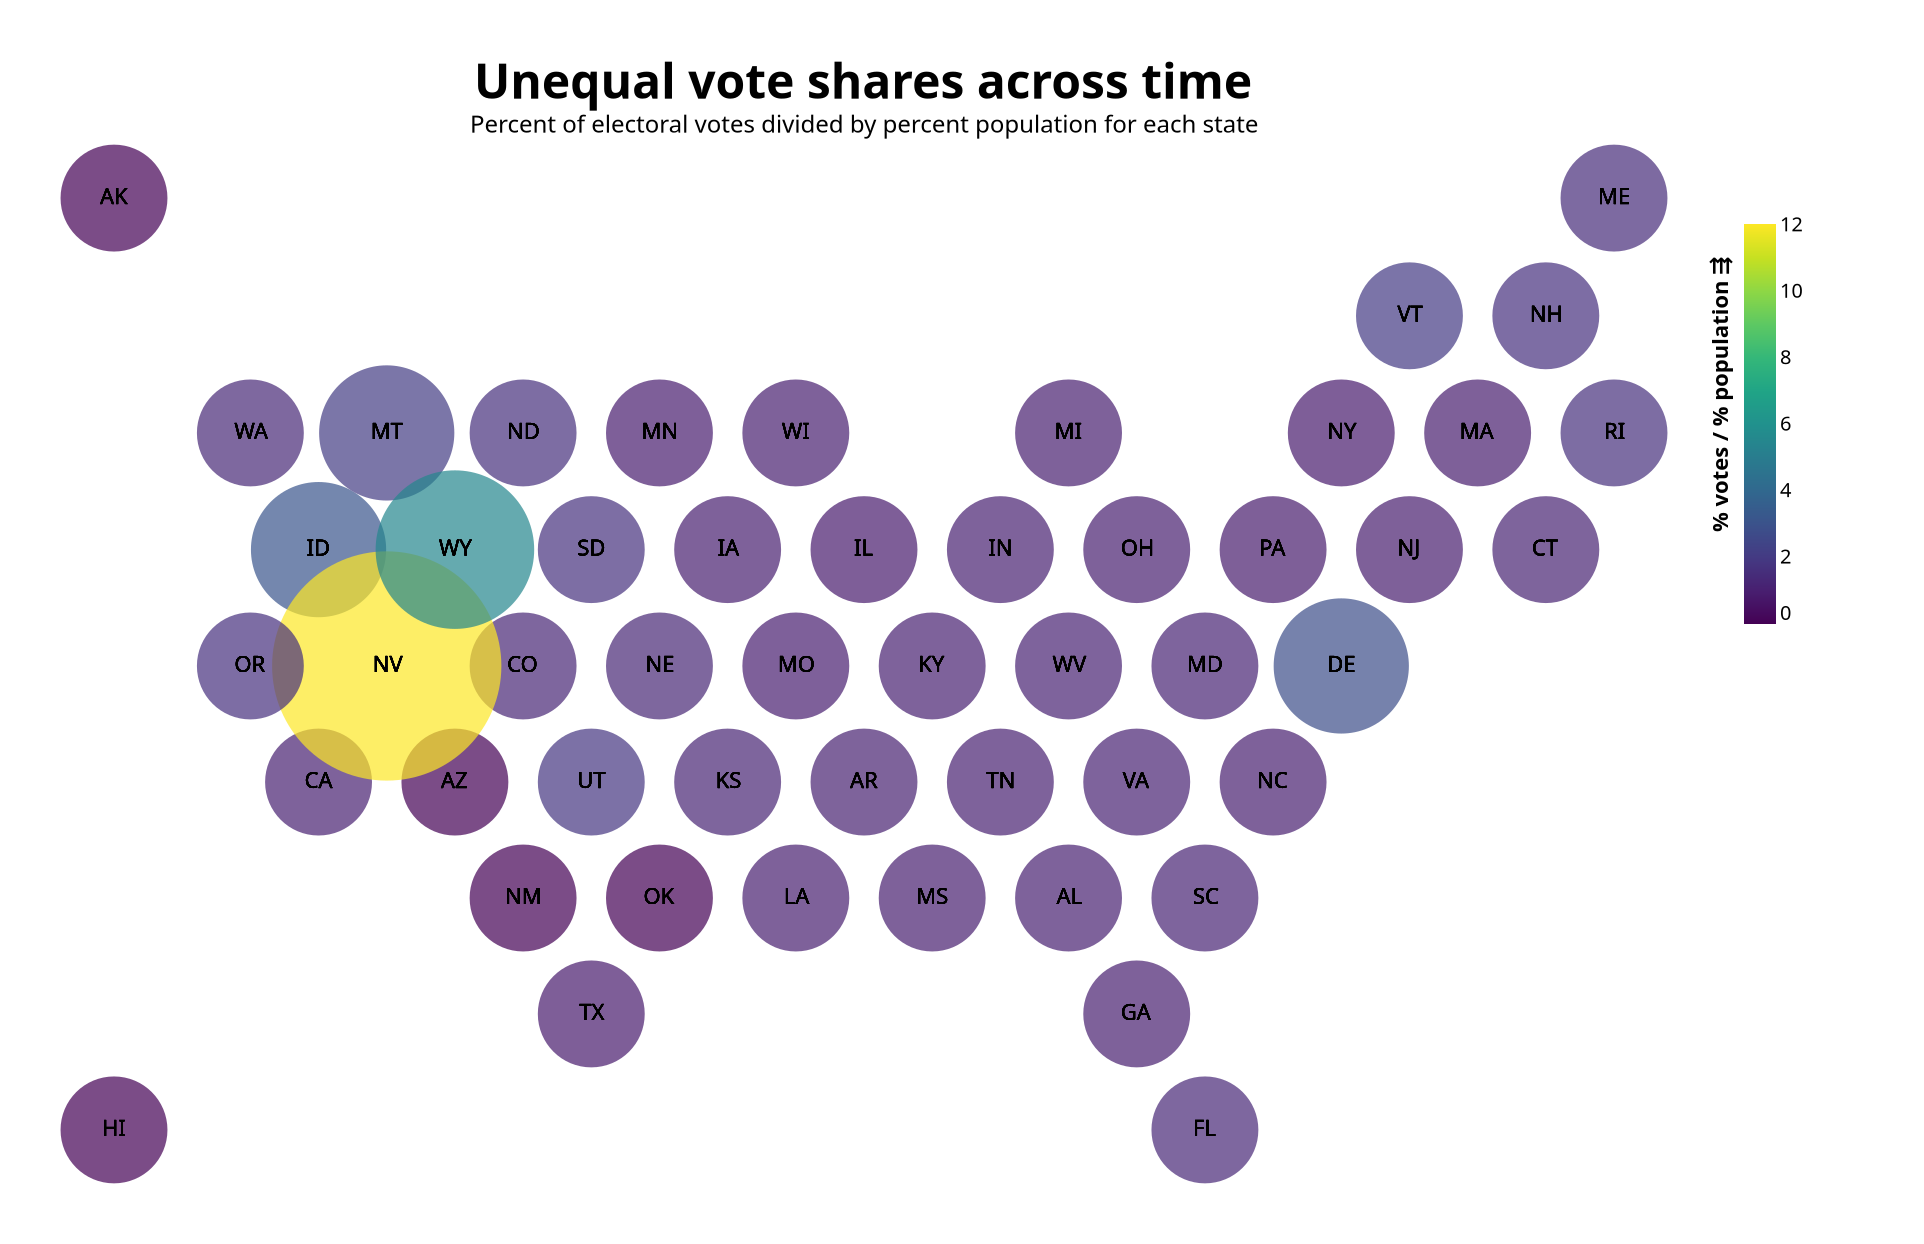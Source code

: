 {
  "$schema": "https://vega.github.io/schema/vega/v5.json",
  "background": "white",
  "padding": 30,
  "width": 750,
  "height": 500,
  "title": {
    "text": [
      "Unequal vote shares across time"
    ],
    "fontSize": 24,
    "subtitle": [
      "Percent of electoral votes divided by percent population for each state"
    ],
    "frame": "group"
  },
  "style": "cell",
  "data": [
    {
      "name": "Choose_store",
      "values": [
        {
          "unit": "layer_0",
          "fields": [
            {
              "type": "E",
              "field": "year"
            }
          ],
          "values": [
            1900
          ]
        }
      ]
    },
    {
      "name": "data-d8bdb51ec45351b155af748a57fe92d6",
      "values": [
        {
          "State": "Alabama",
          "state_code": "AL",
          "year": 1900,
          "electoral votes": 11,
          "population": 1828697,
          "Electoral votes per 100K": 0.602,
          "%-electoral-votes": 2.460850111856823,
          "%-population": 2.408190785596659,
          "votes-population": 1.02,
          "State_Abbr": "AL",
          "centroid_lon": 15.000000000000002,
          "centroid_lat": 0.6499999999985311
        },
        {
          "State": "Alabama",
          "state_code": "AL",
          "year": 1920,
          "electoral votes": 12,
          "population": 2348174,
          "Electoral votes per 100K": 0.511,
          "%-electoral-votes": 2.2598870056497176,
          "%-population": 2.223566047976852,
          "votes-population": 1.02,
          "State_Abbr": "AL",
          "centroid_lon": 15.000000000000002,
          "centroid_lat": 0.6499999999985311
        },
        {
          "State": "Alabama",
          "state_code": "AL",
          "year": 1940,
          "electoral votes": 11,
          "population": 2832961,
          "Electoral votes per 100K": 0.388,
          "%-electoral-votes": 2.0715630885122414,
          "%-population": 2.149415198515452,
          "votes-population": 0.96,
          "State_Abbr": "AL",
          "centroid_lon": 15.000000000000002,
          "centroid_lat": 0.6499999999985311
        },
        {
          "State": "Alabama",
          "state_code": "AL",
          "year": 1960,
          "electoral votes": 11,
          "population": 3266740,
          "Electoral votes per 100K": 0.337,
          "%-electoral-votes": 2.0484171322160147,
          "%-population": 1.8294994894662928,
          "votes-population": 1.12,
          "State_Abbr": "AL",
          "centroid_lon": 15.000000000000002,
          "centroid_lat": 0.6499999999985311
        },
        {
          "State": "Alabama",
          "state_code": "AL",
          "year": 1980,
          "electoral votes": 9,
          "population": 3894025,
          "Electoral votes per 100K": 0.231,
          "%-electoral-votes": 1.6822429906542056,
          "%-population": 1.7235250187281657,
          "votes-population": 0.98,
          "State_Abbr": "AL",
          "centroid_lon": 15.000000000000002,
          "centroid_lat": 0.6499999999985311
        },
        {
          "State": "Alabama",
          "state_code": "AL",
          "year": 2000,
          "electoral votes": 9,
          "population": 4447100,
          "Electoral votes per 100K": 0.202,
          "%-electoral-votes": 1.6822429906542056,
          "%-population": 1.5834439817230879,
          "votes-population": 1.06,
          "State_Abbr": "AL",
          "centroid_lon": 15.000000000000002,
          "centroid_lat": 0.6499999999985311
        },
        {
          "State": "Alabama",
          "state_code": "AL",
          "year": 2020,
          "electoral votes": 9,
          "population": 4779736,
          "Electoral votes per 100K": 0.188,
          "%-electoral-votes": 1.6822429906542056,
          "%-population": 1.5511380619468218,
          "votes-population": 1.08,
          "State_Abbr": "AL",
          "centroid_lon": 15.000000000000002,
          "centroid_lat": 0.6499999999985311
        },
        {
          "State": "Alaska",
          "state_code": "AK",
          "year": 1900,
          "electoral votes": 0,
          "population": 63592,
          "Electoral votes per 100K": 0,
          "%-electoral-votes": 0,
          "%-population": 0.08374359909687759,
          "votes-population": 0,
          "State_Abbr": "AK",
          "centroid_lon": 1.0000000000000002,
          "centroid_lat": 10.849999999921225
        },
        {
          "State": "Alaska",
          "state_code": "AK",
          "year": 1920,
          "electoral votes": 0,
          "population": 55036,
          "Electoral votes per 100K": 0,
          "%-electoral-votes": 0,
          "%-population": 0.0521154654708101,
          "votes-population": 0,
          "State_Abbr": "AK",
          "centroid_lon": 1.0000000000000002,
          "centroid_lat": 10.849999999921225
        },
        {
          "State": "Alaska",
          "state_code": "AK",
          "year": 1940,
          "electoral votes": 0,
          "population": 72524,
          "Electoral votes per 100K": 0,
          "%-electoral-votes": 0,
          "%-population": 0.05502517961141529,
          "votes-population": 0,
          "State_Abbr": "AK",
          "centroid_lon": 1.0000000000000002,
          "centroid_lat": 10.849999999921225
        },
        {
          "State": "Alaska",
          "state_code": "AK",
          "year": 1960,
          "electoral votes": 3,
          "population": 226167,
          "Electoral votes per 100K": 1.326,
          "%-electoral-votes": 0.5586592178770949,
          "%-population": 0.12666218034925433,
          "votes-population": 4.41,
          "State_Abbr": "AK",
          "centroid_lon": 1.0000000000000002,
          "centroid_lat": 10.849999999921225
        },
        {
          "State": "Alaska",
          "state_code": "AK",
          "year": 1980,
          "electoral votes": 3,
          "population": 401851,
          "Electoral votes per 100K": 0.747,
          "%-electoral-votes": 0.5607476635514018,
          "%-population": 0.1778623024507886,
          "votes-population": 3.15,
          "State_Abbr": "AK",
          "centroid_lon": 1.0000000000000002,
          "centroid_lat": 10.849999999921225
        },
        {
          "State": "Alaska",
          "state_code": "AK",
          "year": 2000,
          "electoral votes": 3,
          "population": 626932,
          "Electoral votes per 100K": 0.479,
          "%-electoral-votes": 0.5607476635514018,
          "%-population": 0.22322675504252634,
          "votes-population": 2.51,
          "State_Abbr": "AK",
          "centroid_lon": 1.0000000000000002,
          "centroid_lat": 10.849999999921225
        },
        {
          "State": "Alaska",
          "state_code": "AK",
          "year": 2020,
          "electoral votes": 3,
          "population": 710231,
          "Electoral votes per 100K": 0.422,
          "%-electoral-votes": 0.5607476635514018,
          "%-population": 0.23048685887140066,
          "votes-population": 2.43,
          "State_Abbr": "AK",
          "centroid_lon": 1.0000000000000002,
          "centroid_lat": 10.849999999921225
        },
        {
          "State": "Arizona",
          "state_code": "AZ",
          "year": 1900,
          "electoral votes": 0,
          "population": 122931,
          "Electoral votes per 100K": 0,
          "%-electoral-votes": 0,
          "%-population": 0.16188646969081424,
          "votes-population": 0,
          "State_Abbr": "AZ",
          "centroid_lon": 5.999999999999999,
          "centroid_lat": 2.349999999985355
        },
        {
          "State": "Arizona",
          "state_code": "AZ",
          "year": 1920,
          "electoral votes": 3,
          "population": 334162,
          "Electoral votes per 100K": 0.898,
          "%-electoral-votes": 0.5649717514124294,
          "%-population": 0.31642939480806825,
          "votes-population": 1.79,
          "State_Abbr": "AZ",
          "centroid_lon": 5.999999999999999,
          "centroid_lat": 2.349999999985355
        },
        {
          "State": "Arizona",
          "state_code": "AZ",
          "year": 1940,
          "electoral votes": 3,
          "population": 499261,
          "Electoral votes per 100K": 0.601,
          "%-electoral-votes": 0.5649717514124294,
          "%-population": 0.37879772486314606,
          "votes-population": 1.49,
          "State_Abbr": "AZ",
          "centroid_lon": 5.999999999999999,
          "centroid_lat": 2.349999999985355
        },
        {
          "State": "Arizona",
          "state_code": "AZ",
          "year": 1960,
          "electoral votes": 4,
          "population": 1302161,
          "Electoral votes per 100K": 0.307,
          "%-electoral-votes": 0.74487895716946,
          "%-population": 0.7292600221330493,
          "votes-population": 1.02,
          "State_Abbr": "AZ",
          "centroid_lon": 5.999999999999999,
          "centroid_lat": 2.349999999985355
        },
        {
          "State": "Arizona",
          "state_code": "AZ",
          "year": 1980,
          "electoral votes": 6,
          "population": 2716546,
          "Electoral votes per 100K": 0.221,
          "%-electoral-votes": 1.1214953271028036,
          "%-population": 1.202363876843606,
          "votes-population": 0.93,
          "State_Abbr": "AZ",
          "centroid_lon": 5.999999999999999,
          "centroid_lat": 2.349999999985355
        },
        {
          "State": "Arizona",
          "state_code": "AZ",
          "year": 2000,
          "electoral votes": 8,
          "population": 5130632,
          "Electoral votes per 100K": 0.156,
          "%-electoral-votes": 1.4953271028037385,
          "%-population": 1.82682385438508,
          "votes-population": 0.82,
          "State_Abbr": "AZ",
          "centroid_lon": 5.999999999999999,
          "centroid_lat": 2.349999999985355
        },
        {
          "State": "Arizona",
          "state_code": "AZ",
          "year": 2020,
          "electoral votes": 11,
          "population": 6392017,
          "Electoral votes per 100K": 0.172,
          "%-electoral-votes": 2.0560747663551404,
          "%-population": 2.074361609367366,
          "votes-population": 0.99,
          "State_Abbr": "AZ",
          "centroid_lon": 5.999999999999999,
          "centroid_lat": 2.349999999985355
        },
        {
          "State": "Arkansas",
          "state_code": "AR",
          "year": 1900,
          "electoral votes": 8,
          "population": 1311564,
          "Electoral votes per 100K": 0.61,
          "%-electoral-votes": 1.7897091722595078,
          "%-population": 1.7271840767061448,
          "votes-population": 1.04,
          "State_Abbr": "AR",
          "centroid_lon": 11.999999999999998,
          "centroid_lat": 2.349999999985355
        },
        {
          "State": "Arkansas",
          "state_code": "AR",
          "year": 1920,
          "electoral votes": 9,
          "population": 1752204,
          "Electoral votes per 100K": 0.514,
          "%-electoral-votes": 1.694915254237288,
          "%-population": 1.6592217286833226,
          "votes-population": 1.02,
          "State_Abbr": "AR",
          "centroid_lon": 11.999999999999998,
          "centroid_lat": 2.349999999985355
        },
        {
          "State": "Arkansas",
          "state_code": "AR",
          "year": 1940,
          "electoral votes": 9,
          "population": 1949387,
          "Electoral votes per 100K": 0.462,
          "%-electoral-votes": 1.694915254237288,
          "%-population": 1.479032731332497,
          "votes-population": 1.15,
          "State_Abbr": "AR",
          "centroid_lon": 11.999999999999998,
          "centroid_lat": 2.349999999985355
        },
        {
          "State": "Arkansas",
          "state_code": "AR",
          "year": 1960,
          "electoral votes": 8,
          "population": 1786272,
          "Electoral votes per 100K": 0.448,
          "%-electoral-votes": 1.48975791433892,
          "%-population": 1.0003807196311718,
          "votes-population": 1.49,
          "State_Abbr": "AR",
          "centroid_lon": 11.999999999999998,
          "centroid_lat": 2.349999999985355
        },
        {
          "State": "Arkansas",
          "state_code": "AR",
          "year": 1980,
          "electoral votes": 6,
          "population": 2286357,
          "Electoral votes per 100K": 0.262,
          "%-electoral-votes": 1.1214953271028036,
          "%-population": 1.0119589605213815,
          "votes-population": 1.11,
          "State_Abbr": "AR",
          "centroid_lon": 11.999999999999998,
          "centroid_lat": 2.349999999985355
        },
        {
          "State": "Arkansas",
          "state_code": "AR",
          "year": 2000,
          "electoral votes": 6,
          "population": 2673400,
          "Electoral votes per 100K": 0.224,
          "%-electoral-votes": 1.1214953271028036,
          "%-population": 0.9518965484784472,
          "votes-population": 1.18,
          "State_Abbr": "AR",
          "centroid_lon": 11.999999999999998,
          "centroid_lat": 2.349999999985355
        },
        {
          "State": "Arkansas",
          "state_code": "AR",
          "year": 2020,
          "electoral votes": 6,
          "population": 2915918,
          "Electoral votes per 100K": 0.206,
          "%-electoral-votes": 1.1214953271028036,
          "%-population": 0.9462847729070921,
          "votes-population": 1.19,
          "State_Abbr": "AR",
          "centroid_lon": 11.999999999999998,
          "centroid_lat": 2.349999999985355
        },
        {
          "State": "California",
          "state_code": "CA",
          "year": 1900,
          "electoral votes": 9,
          "population": 1485053,
          "Electoral votes per 100K": 0.606,
          "%-electoral-votes": 2.013422818791946,
          "%-population": 1.955649815536787,
          "votes-population": 1.03,
          "State_Abbr": "CA",
          "centroid_lon": 4,
          "centroid_lat": 2.349999999985355
        },
        {
          "State": "California",
          "state_code": "CA",
          "year": 1920,
          "electoral votes": 13,
          "population": 3426861,
          "Electoral votes per 100K": 0.379,
          "%-electoral-votes": 2.4482109227871938,
          "%-population": 3.2450115582303543,
          "votes-population": 0.75,
          "State_Abbr": "CA",
          "centroid_lon": 4,
          "centroid_lat": 2.349999999985355
        },
        {
          "State": "California",
          "state_code": "CA",
          "year": 1940,
          "electoral votes": 22,
          "population": 6907387,
          "Electoral votes per 100K": 0.318,
          "%-electoral-votes": 4.143126177024483,
          "%-population": 5.240750790366706,
          "votes-population": 0.79,
          "State_Abbr": "CA",
          "centroid_lon": 4,
          "centroid_lat": 2.349999999985355
        },
        {
          "State": "California",
          "state_code": "CA",
          "year": 1960,
          "electoral votes": 32,
          "population": 15717204,
          "Electoral votes per 100K": 0.204,
          "%-electoral-votes": 5.95903165735568,
          "%-population": 8.802236080568878,
          "votes-population": 0.68,
          "State_Abbr": "CA",
          "centroid_lon": 4,
          "centroid_lat": 2.349999999985355
        },
        {
          "State": "California",
          "state_code": "CA",
          "year": 1980,
          "electoral votes": 45,
          "population": 23667764,
          "Electoral votes per 100K": 0.19,
          "%-electoral-votes": 8.411214953271028,
          "%-population": 10.47553197304943,
          "votes-population": 0.8,
          "State_Abbr": "CA",
          "centroid_lon": 4,
          "centroid_lat": 2.349999999985355
        },
        {
          "State": "California",
          "state_code": "CA",
          "year": 2000,
          "electoral votes": 54,
          "population": 33871648,
          "Electoral votes per 100K": 0.159,
          "%-electoral-votes": 10.093457943925234,
          "%-population": 12.060411768712838,
          "votes-population": 0.84,
          "State_Abbr": "CA",
          "centroid_lon": 4,
          "centroid_lat": 2.349999999985355
        },
        {
          "State": "California",
          "state_code": "CA",
          "year": 2020,
          "electoral votes": 55,
          "population": 37253956,
          "Electoral votes per 100K": 0.148,
          "%-electoral-votes": 10.2803738317757,
          "%-population": 12.08979514970956,
          "votes-population": 0.85,
          "State_Abbr": "CA",
          "centroid_lon": 4,
          "centroid_lat": 2.349999999985355
        },
        {
          "State": "Colorado",
          "state_code": "CO",
          "year": 1900,
          "electoral votes": 4,
          "population": 539700,
          "Electoral votes per 100K": 0.741,
          "%-electoral-votes": 0.8948545861297539,
          "%-population": 0.7107249407564605,
          "votes-population": 1.26,
          "State_Abbr": "CO",
          "centroid_lon": 6.999999999999998,
          "centroid_lat": 4.049999999972234
        },
        {
          "State": "Colorado",
          "state_code": "CO",
          "year": 1920,
          "electoral votes": 6,
          "population": 939629,
          "Electoral votes per 100K": 0.639,
          "%-electoral-votes": 1.1299435028248588,
          "%-population": 0.889766747308522,
          "votes-population": 1.27,
          "State_Abbr": "CO",
          "centroid_lon": 6.999999999999998,
          "centroid_lat": 4.049999999972234
        },
        {
          "State": "Colorado",
          "state_code": "CO",
          "year": 1940,
          "electoral votes": 6,
          "population": 1123296,
          "Electoral votes per 100K": 0.534,
          "%-electoral-votes": 1.1299435028248588,
          "%-population": 0.8522635838727088,
          "votes-population": 1.33,
          "State_Abbr": "CO",
          "centroid_lon": 6.999999999999998,
          "centroid_lat": 4.049999999972234
        },
        {
          "State": "Colorado",
          "state_code": "CO",
          "year": 1960,
          "electoral votes": 6,
          "population": 1753947,
          "Electoral votes per 100K": 0.342,
          "%-electoral-votes": 1.1173184357541899,
          "%-population": 0.9822774818476327,
          "votes-population": 1.14,
          "State_Abbr": "CO",
          "centroid_lon": 6.999999999999998,
          "centroid_lat": 4.049999999972234
        },
        {
          "State": "Colorado",
          "state_code": "CO",
          "year": 1980,
          "electoral votes": 7,
          "population": 2889735,
          "Electoral votes per 100K": 0.242,
          "%-electoral-votes": 1.3084112149532712,
          "%-population": 1.2790186426626526,
          "votes-population": 1.02,
          "State_Abbr": "CO",
          "centroid_lon": 6.999999999999998,
          "centroid_lat": 4.049999999972234
        },
        {
          "State": "Colorado",
          "state_code": "CO",
          "year": 2000,
          "electoral votes": 8,
          "population": 4301261,
          "Electoral votes per 100K": 0.186,
          "%-electoral-votes": 1.4953271028037385,
          "%-population": 1.5315162340109802,
          "votes-population": 0.98,
          "State_Abbr": "CO",
          "centroid_lon": 6.999999999999998,
          "centroid_lat": 4.049999999972234
        },
        {
          "State": "Colorado",
          "state_code": "CO",
          "year": 2020,
          "electoral votes": 9,
          "population": 5029196,
          "Electoral votes per 100K": 0.179,
          "%-electoral-votes": 1.6822429906542056,
          "%-population": 1.6320937676454743,
          "votes-population": 1.03,
          "State_Abbr": "CO",
          "centroid_lon": 6.999999999999998,
          "centroid_lat": 4.049999999972234
        },
        {
          "State": "Connecticut",
          "state_code": "CT",
          "year": 1900,
          "electoral votes": 6,
          "population": 908420,
          "Electoral votes per 100K": 0.66,
          "%-electoral-votes": 1.342281879194631,
          "%-population": 1.19628821693901,
          "votes-population": 1.12,
          "State_Abbr": "CT",
          "centroid_lon": 21.999999999999996,
          "centroid_lat": 5.749999999959213
        },
        {
          "State": "Connecticut",
          "state_code": "CT",
          "year": 1920,
          "electoral votes": 7,
          "population": 1380631,
          "Electoral votes per 100K": 0.507,
          "%-electoral-votes": 1.3182674199623352,
          "%-population": 1.3073665820268554,
          "votes-population": 1.01,
          "State_Abbr": "CT",
          "centroid_lon": 21.999999999999996,
          "centroid_lat": 5.749999999959213
        },
        {
          "State": "Connecticut",
          "state_code": "CT",
          "year": 1940,
          "electoral votes": 8,
          "population": 1709242,
          "Electoral votes per 100K": 0.468,
          "%-electoral-votes": 1.5065913370998116,
          "%-population": 1.296830677422297,
          "votes-population": 1.16,
          "State_Abbr": "CT",
          "centroid_lon": 21.999999999999996,
          "centroid_lat": 5.749999999959213
        },
        {
          "State": "Connecticut",
          "state_code": "CT",
          "year": 1960,
          "electoral votes": 8,
          "population": 2535234,
          "Electoral votes per 100K": 0.316,
          "%-electoral-votes": 1.48975791433892,
          "%-population": 1.419828118759861,
          "votes-population": 1.05,
          "State_Abbr": "CT",
          "centroid_lon": 21.999999999999996,
          "centroid_lat": 5.749999999959213
        },
        {
          "State": "Connecticut",
          "state_code": "CT",
          "year": 1980,
          "electoral votes": 8,
          "population": 3107564,
          "Electoral votes per 100K": 0.257,
          "%-electoral-votes": 1.4953271028037385,
          "%-population": 1.3754314112772705,
          "votes-population": 1.09,
          "State_Abbr": "CT",
          "centroid_lon": 21.999999999999996,
          "centroid_lat": 5.749999999959213
        },
        {
          "State": "Connecticut",
          "state_code": "CT",
          "year": 2000,
          "electoral votes": 8,
          "population": 3405565,
          "Electoral votes per 100K": 0.235,
          "%-electoral-votes": 1.4953271028037385,
          "%-population": 1.2125927916207837,
          "votes-population": 1.23,
          "State_Abbr": "CT",
          "centroid_lon": 21.999999999999996,
          "centroid_lat": 5.749999999959213
        },
        {
          "State": "Connecticut",
          "state_code": "CT",
          "year": 2020,
          "electoral votes": 7,
          "population": 3574097,
          "Electoral votes per 100K": 0.196,
          "%-electoral-votes": 1.3084112149532712,
          "%-population": 1.1598795192433118,
          "votes-population": 1.13,
          "State_Abbr": "CT",
          "centroid_lon": 21.999999999999996,
          "centroid_lat": 5.749999999959213
        },
        {
          "State": "Delaware",
          "state_code": "DE",
          "year": 1900,
          "electoral votes": 3,
          "population": 184735,
          "Electoral votes per 100K": 1.624,
          "%-electoral-votes": 0.6711409395973155,
          "%-population": 0.24327547142976602,
          "votes-population": 2.76,
          "State_Abbr": "DE",
          "centroid_lon": 18.999999999999996,
          "centroid_lat": 4.049999999972233
        },
        {
          "State": "Delaware",
          "state_code": "DE",
          "year": 1920,
          "electoral votes": 3,
          "population": 223003,
          "Electoral votes per 100K": 1.345,
          "%-electoral-votes": 0.5649717514124294,
          "%-population": 0.2111691464929694,
          "votes-population": 2.68,
          "State_Abbr": "DE",
          "centroid_lon": 18.999999999999996,
          "centroid_lat": 4.049999999972233
        },
        {
          "State": "Delaware",
          "state_code": "DE",
          "year": 1940,
          "electoral votes": 3,
          "population": 266505,
          "Electoral votes per 100K": 1.126,
          "%-electoral-votes": 0.5649717514124294,
          "%-population": 0.2022018296335038,
          "votes-population": 2.79,
          "State_Abbr": "DE",
          "centroid_lon": 18.999999999999996,
          "centroid_lat": 4.049999999972233
        },
        {
          "State": "Delaware",
          "state_code": "DE",
          "year": 1960,
          "electoral votes": 3,
          "population": 446292,
          "Electoral votes per 100K": 0.672,
          "%-electoral-votes": 0.5586592178770949,
          "%-population": 0.24994060933924675,
          "votes-population": 2.24,
          "State_Abbr": "DE",
          "centroid_lon": 18.999999999999996,
          "centroid_lat": 4.049999999972233
        },
        {
          "State": "Delaware",
          "state_code": "DE",
          "year": 1980,
          "electoral votes": 3,
          "population": 594338,
          "Electoral votes per 100K": 0.505,
          "%-electoral-votes": 0.5607476635514018,
          "%-population": 0.263058509532132,
          "votes-population": 2.13,
          "State_Abbr": "DE",
          "centroid_lon": 18.999999999999996,
          "centroid_lat": 4.049999999972233
        },
        {
          "State": "Delaware",
          "state_code": "DE",
          "year": 2000,
          "electoral votes": 3,
          "population": 783600,
          "Electoral votes per 100K": 0.383,
          "%-electoral-votes": 0.5607476635514018,
          "%-population": 0.2790102997634889,
          "votes-population": 2.01,
          "State_Abbr": "DE",
          "centroid_lon": 18.999999999999996,
          "centroid_lat": 4.049999999972233
        },
        {
          "State": "Delaware",
          "state_code": "DE",
          "year": 2020,
          "electoral votes": 3,
          "population": 897934,
          "Electoral votes per 100K": 0.334,
          "%-electoral-votes": 0.5607476635514018,
          "%-population": 0.29140094861225757,
          "votes-population": 1.92,
          "State_Abbr": "DE",
          "centroid_lon": 18.999999999999996,
          "centroid_lat": 4.049999999972233
        },
        {
          "State": "Florida",
          "state_code": "FL",
          "year": 1900,
          "electoral votes": 4,
          "population": 528542,
          "Electoral votes per 100K": 0.757,
          "%-electoral-votes": 0.8948545861297539,
          "%-population": 0.6960310943807692,
          "votes-population": 1.29,
          "State_Abbr": "FL",
          "centroid_lon": 17,
          "centroid_lat": -2.74999999997514
        },
        {
          "State": "Florida",
          "state_code": "FL",
          "year": 1920,
          "electoral votes": 6,
          "population": 968470,
          "Electoral votes per 100K": 0.62,
          "%-electoral-votes": 1.1299435028248588,
          "%-population": 0.9170772738664776,
          "votes-population": 1.23,
          "State_Abbr": "FL",
          "centroid_lon": 17,
          "centroid_lat": -2.74999999997514
        },
        {
          "State": "Florida",
          "state_code": "FL",
          "year": 1940,
          "electoral votes": 7,
          "population": 1897414,
          "Electoral votes per 100K": 0.369,
          "%-electoral-votes": 1.3182674199623352,
          "%-population": 1.4395999413602933,
          "votes-population": 0.92,
          "State_Abbr": "FL",
          "centroid_lon": 17,
          "centroid_lat": -2.74999999997514
        },
        {
          "State": "Florida",
          "state_code": "FL",
          "year": 1960,
          "electoral votes": 10,
          "population": 4951560,
          "Electoral votes per 100K": 0.202,
          "%-electoral-votes": 1.86219739292365,
          "%-population": 2.7730632043143064,
          "votes-population": 0.67,
          "State_Abbr": "FL",
          "centroid_lon": 17,
          "centroid_lat": -2.74999999997514
        },
        {
          "State": "Florida",
          "state_code": "FL",
          "year": 1980,
          "electoral votes": 17,
          "population": 9746961,
          "Electoral votes per 100K": 0.174,
          "%-electoral-votes": 3.177570093457944,
          "%-population": 4.314078913224157,
          "votes-population": 0.74,
          "State_Abbr": "FL",
          "centroid_lon": 17,
          "centroid_lat": -2.74999999997514
        },
        {
          "State": "Florida",
          "state_code": "FL",
          "year": 2000,
          "electoral votes": 25,
          "population": 15982378,
          "Electoral votes per 100K": 0.156,
          "%-electoral-votes": 4.672897196261682,
          "%-population": 5.69071985287569,
          "votes-population": 0.82,
          "State_Abbr": "FL",
          "centroid_lon": 17,
          "centroid_lat": -2.74999999997514
        },
        {
          "State": "Florida",
          "state_code": "FL",
          "year": 2020,
          "electoral votes": 29,
          "population": 18801310,
          "Electoral votes per 100K": 0.154,
          "%-electoral-votes": 5.420560747663552,
          "%-population": 6.1014724569435215,
          "votes-population": 0.89,
          "State_Abbr": "FL",
          "centroid_lon": 17,
          "centroid_lat": -2.74999999997514
        },
        {
          "State": "Georgia",
          "state_code": "GA",
          "year": 1900,
          "electoral votes": 13,
          "population": 2216331,
          "Electoral votes per 100K": 0.587,
          "%-electoral-votes": 2.9082774049217,
          "%-population": 2.9186616984838,
          "votes-population": 1,
          "State_Abbr": "GA",
          "centroid_lon": 16,
          "centroid_lat": -1.049999999988285
        },
        {
          "State": "Georgia",
          "state_code": "GA",
          "year": 1920,
          "electoral votes": 14,
          "population": 2895832,
          "Electoral votes per 100K": 0.483,
          "%-electoral-votes": 2.6365348399246704,
          "%-population": 2.7421620867299032,
          "votes-population": 0.96,
          "State_Abbr": "GA",
          "centroid_lon": 16,
          "centroid_lat": -1.049999999988285
        },
        {
          "State": "Georgia",
          "state_code": "GA",
          "year": 1940,
          "electoral votes": 12,
          "population": 3123723,
          "Electoral votes per 100K": 0.384,
          "%-electoral-votes": 2.2598870056497176,
          "%-population": 2.3700212223720283,
          "votes-population": 0.95,
          "State_Abbr": "GA",
          "centroid_lon": 16,
          "centroid_lat": -1.049999999988285
        },
        {
          "State": "Georgia",
          "state_code": "GA",
          "year": 1960,
          "electoral votes": 12,
          "population": 3943116,
          "Electoral votes per 100K": 0.304,
          "%-electoral-votes": 2.2346368715083798,
          "%-population": 2.2082959491439085,
          "votes-population": 1.01,
          "State_Abbr": "GA",
          "centroid_lon": 16,
          "centroid_lat": -1.049999999988285
        },
        {
          "State": "Georgia",
          "state_code": "GA",
          "year": 1980,
          "electoral votes": 12,
          "population": 5462982,
          "Electoral votes per 100K": 0.22,
          "%-electoral-votes": 2.2429906542056073,
          "%-population": 2.4179572945375627,
          "votes-population": 0.93,
          "State_Abbr": "GA",
          "centroid_lon": 16,
          "centroid_lat": -1.049999999988285
        },
        {
          "State": "Georgia",
          "state_code": "GA",
          "year": 2000,
          "electoral votes": 13,
          "population": 8186453,
          "Electoral votes per 100K": 0.159,
          "%-electoral-votes": 2.4299065420560746,
          "%-population": 2.9148860458521098,
          "votes-population": 0.83,
          "State_Abbr": "GA",
          "centroid_lon": 16,
          "centroid_lat": -1.049999999988285
        },
        {
          "State": "Georgia",
          "state_code": "GA",
          "year": 2020,
          "electoral votes": 16,
          "population": 9687653,
          "Electoral votes per 100K": 0.165,
          "%-electoral-votes": 2.990654205607477,
          "%-population": 3.1438739083567193,
          "votes-population": 0.95,
          "State_Abbr": "GA",
          "centroid_lon": 16,
          "centroid_lat": -1.049999999988285
        },
        {
          "State": "Hawaii",
          "state_code": "HI",
          "year": 1900,
          "electoral votes": 0,
          "population": 154001,
          "Electoral votes per 100K": 0,
          "%-electoral-votes": 0,
          "%-population": 0.20280220789593417,
          "votes-population": 0,
          "State_Abbr": "HI",
          "centroid_lon": 0.9999999999999999,
          "centroid_lat": -2.749999999975139
        },
        {
          "State": "Hawaii",
          "state_code": "HI",
          "year": 1920,
          "electoral votes": 0,
          "population": 225881,
          "Electoral votes per 100K": 0,
          "%-electoral-votes": 0,
          "%-population": 0.21389442285071691,
          "votes-population": 0,
          "State_Abbr": "HI",
          "centroid_lon": 0.9999999999999999,
          "centroid_lat": -2.749999999975139
        },
        {
          "State": "Hawaii",
          "state_code": "HI",
          "year": 1940,
          "electoral votes": 0,
          "population": 722770,
          "Electoral votes per 100K": 0,
          "%-electoral-votes": 0,
          "%-population": 0.5483777655361346,
          "votes-population": 0,
          "State_Abbr": "HI",
          "centroid_lon": 0.9999999999999999,
          "centroid_lat": -2.749999999975139
        },
        {
          "State": "Hawaii",
          "state_code": "HI",
          "year": 1960,
          "electoral votes": 3,
          "population": 632772,
          "Electoral votes per 100K": 0.474,
          "%-electoral-votes": 0.5586592178770949,
          "%-population": 0.3543765500004791,
          "votes-population": 1.58,
          "State_Abbr": "HI",
          "centroid_lon": 0.9999999999999999,
          "centroid_lat": -2.749999999975139
        },
        {
          "State": "Hawaii",
          "state_code": "HI",
          "year": 1980,
          "electoral votes": 4,
          "population": 964691,
          "Electoral votes per 100K": 0.415,
          "%-electoral-votes": 0.7476635514018692,
          "%-population": 0.42697955812864397,
          "votes-population": 1.75,
          "State_Abbr": "HI",
          "centroid_lon": 0.9999999999999999,
          "centroid_lat": -2.749999999975139
        },
        {
          "State": "Hawaii",
          "state_code": "HI",
          "year": 2000,
          "electoral votes": 4,
          "population": 1211537,
          "Electoral votes per 100K": 0.33,
          "%-electoral-votes": 0.7476635514018692,
          "%-population": 0.43138246751474996,
          "votes-population": 1.73,
          "State_Abbr": "HI",
          "centroid_lon": 0.9999999999999999,
          "centroid_lat": -2.749999999975139
        },
        {
          "State": "Hawaii",
          "state_code": "HI",
          "year": 2020,
          "electoral votes": 4,
          "population": 1360301,
          "Electoral votes per 100K": 0.294,
          "%-electoral-votes": 0.7476635514018692,
          "%-population": 0.44145004176053315,
          "votes-population": 1.69,
          "State_Abbr": "HI",
          "centroid_lon": 0.9999999999999999,
          "centroid_lat": -2.749999999975139
        },
        {
          "State": "Idaho",
          "state_code": "ID",
          "year": 1900,
          "electoral votes": 3,
          "population": 161772,
          "Electoral votes per 100K": 1.854,
          "%-electoral-votes": 0.6711409395973155,
          "%-population": 0.2130357515583734,
          "votes-population": 3.15,
          "State_Abbr": "ID",
          "centroid_lon": 4,
          "centroid_lat": 5.749999999959213
        },
        {
          "State": "Idaho",
          "state_code": "ID",
          "year": 1920,
          "electoral votes": 4,
          "population": 431866,
          "Electoral votes per 100K": 0.926,
          "%-electoral-votes": 0.7532956685499058,
          "%-population": 0.40894864472376036,
          "votes-population": 1.84,
          "State_Abbr": "ID",
          "centroid_lon": 4,
          "centroid_lat": 5.749999999959213
        },
        {
          "State": "Idaho",
          "state_code": "ID",
          "year": 1940,
          "electoral votes": 4,
          "population": 524873,
          "Electoral votes per 100K": 0.762,
          "%-electoral-votes": 0.7532956685499058,
          "%-population": 0.3982299803952123,
          "votes-population": 1.89,
          "State_Abbr": "ID",
          "centroid_lon": 4,
          "centroid_lat": 5.749999999959213
        },
        {
          "State": "Idaho",
          "state_code": "ID",
          "year": 1960,
          "electoral votes": 4,
          "population": 667191,
          "Electoral votes per 100K": 0.6,
          "%-electoral-votes": 0.74487895716946,
          "%-population": 0.37365250796711874,
          "votes-population": 1.99,
          "State_Abbr": "ID",
          "centroid_lon": 4,
          "centroid_lat": 5.749999999959213
        },
        {
          "State": "Idaho",
          "state_code": "ID",
          "year": 1980,
          "electoral votes": 4,
          "population": 944127,
          "Electoral votes per 100K": 0.424,
          "%-electoral-votes": 0.7476635514018692,
          "%-population": 0.41787777565803164,
          "votes-population": 1.79,
          "State_Abbr": "ID",
          "centroid_lon": 4,
          "centroid_lat": 5.749999999959213
        },
        {
          "State": "Idaho",
          "state_code": "ID",
          "year": 2000,
          "electoral votes": 4,
          "population": 1293953,
          "Electoral votes per 100K": 0.309,
          "%-electoral-votes": 0.7476635514018692,
          "%-population": 0.46072768556644433,
          "votes-population": 1.62,
          "State_Abbr": "ID",
          "centroid_lon": 4,
          "centroid_lat": 5.749999999959213
        },
        {
          "State": "Idaho",
          "state_code": "ID",
          "year": 2020,
          "electoral votes": 4,
          "population": 1567582,
          "Electoral votes per 100K": 0.255,
          "%-electoral-votes": 0.7476635514018692,
          "%-population": 0.508717658344043,
          "votes-population": 1.47,
          "State_Abbr": "ID",
          "centroid_lon": 4,
          "centroid_lat": 5.749999999959213
        },
        {
          "State": "Illinois",
          "state_code": "IL",
          "year": 1900,
          "electoral votes": 24,
          "population": 4821550,
          "Electoral votes per 100K": 0.498,
          "%-electoral-votes": 5.369127516778524,
          "%-population": 6.349445688538655,
          "votes-population": 0.85,
          "State_Abbr": "IL",
          "centroid_lon": 12,
          "centroid_lat": 5.749999999959212
        },
        {
          "State": "Illinois",
          "state_code": "IL",
          "year": 1920,
          "electoral votes": 29,
          "population": 6485280,
          "Electoral votes per 100K": 0.447,
          "%-electoral-votes": 5.4613935969868175,
          "%-population": 6.141132820490866,
          "votes-population": 0.89,
          "State_Abbr": "IL",
          "centroid_lon": 12,
          "centroid_lat": 5.749999999959212
        },
        {
          "State": "Illinois",
          "state_code": "IL",
          "year": 1940,
          "electoral votes": 29,
          "population": 7897241,
          "Electoral votes per 100K": 0.367,
          "%-electoral-votes": 5.4613935969868175,
          "%-population": 5.99176968258277,
          "votes-population": 0.91,
          "State_Abbr": "IL",
          "centroid_lon": 12,
          "centroid_lat": 5.749999999959212
        },
        {
          "State": "Illinois",
          "state_code": "IL",
          "year": 1960,
          "electoral votes": 27,
          "population": 10081158,
          "Electoral votes per 100K": 0.268,
          "%-electoral-votes": 5.027932960893855,
          "%-population": 5.645834506030181,
          "votes-population": 0.89,
          "State_Abbr": "IL",
          "centroid_lon": 12,
          "centroid_lat": 5.749999999959212
        },
        {
          "State": "Illinois",
          "state_code": "IL",
          "year": 1980,
          "electoral votes": 26,
          "population": 11427409,
          "Electoral votes per 100K": 0.228,
          "%-electoral-votes": 4.859813084112149,
          "%-population": 5.057857951795227,
          "votes-population": 0.96,
          "State_Abbr": "IL",
          "centroid_lon": 12,
          "centroid_lat": 5.749999999959212
        },
        {
          "State": "Illinois",
          "state_code": "IL",
          "year": 2000,
          "electoral votes": 22,
          "population": 12419293,
          "Electoral votes per 100K": 0.177,
          "%-electoral-votes": 4.112149532710281,
          "%-population": 4.422040151583205,
          "votes-population": 0.93,
          "State_Abbr": "IL",
          "centroid_lon": 12,
          "centroid_lat": 5.749999999959212
        },
        {
          "State": "Illinois",
          "state_code": "IL",
          "year": 2020,
          "electoral votes": 20,
          "population": 12830632,
          "Electoral votes per 100K": 0.156,
          "%-electoral-votes": 3.7383177570093453,
          "%-population": 4.163845378496401,
          "votes-population": 0.9,
          "State_Abbr": "IL",
          "centroid_lon": 12,
          "centroid_lat": 5.749999999959212
        },
        {
          "State": "Indiana",
          "state_code": "IN",
          "year": 1900,
          "electoral votes": 15,
          "population": 2516462,
          "Electoral votes per 100K": 0.596,
          "%-electoral-votes": 3.3557046979865772,
          "%-population": 3.313900881722965,
          "votes-population": 1.01,
          "State_Abbr": "IN",
          "centroid_lon": 13.999999999999998,
          "centroid_lat": 5.749999999959213
        },
        {
          "State": "Indiana",
          "state_code": "IN",
          "year": 1920,
          "electoral votes": 15,
          "population": 2930390,
          "Electoral votes per 100K": 0.512,
          "%-electoral-votes": 2.824858757062147,
          "%-population": 2.7748862355732102,
          "votes-population": 1.02,
          "State_Abbr": "IN",
          "centroid_lon": 13.999999999999998,
          "centroid_lat": 5.749999999959213
        },
        {
          "State": "Indiana",
          "state_code": "IN",
          "year": 1940,
          "electoral votes": 14,
          "population": 3427796,
          "Electoral votes per 100K": 0.408,
          "%-electoral-votes": 2.6365348399246704,
          "%-population": 2.6007265259954067,
          "votes-population": 1.01,
          "State_Abbr": "IN",
          "centroid_lon": 13.999999999999998,
          "centroid_lat": 5.749999999959213
        },
        {
          "State": "Indiana",
          "state_code": "IN",
          "year": 1960,
          "electoral votes": 13,
          "population": 4662498,
          "Electoral votes per 100K": 0.279,
          "%-electoral-votes": 2.4208566108007448,
          "%-population": 2.6111774156001433,
          "votes-population": 0.93,
          "State_Abbr": "IN",
          "centroid_lon": 13.999999999999998,
          "centroid_lat": 5.749999999959213
        },
        {
          "State": "Indiana",
          "state_code": "IN",
          "year": 1980,
          "electoral votes": 13,
          "population": 5490210,
          "Electoral votes per 100K": 0.237,
          "%-electoral-votes": 2.4299065420560746,
          "%-population": 2.430008613984646,
          "votes-population": 1,
          "State_Abbr": "IN",
          "centroid_lon": 13.999999999999998,
          "centroid_lat": 5.749999999959213
        },
        {
          "State": "Indiana",
          "state_code": "IN",
          "year": 2000,
          "electoral votes": 12,
          "population": 6080485,
          "Electoral votes per 100K": 0.197,
          "%-electoral-votes": 2.2429906542056073,
          "%-population": 2.165030554565337,
          "votes-population": 1.04,
          "State_Abbr": "IN",
          "centroid_lon": 13.999999999999998,
          "centroid_lat": 5.749999999959213
        },
        {
          "State": "Indiana",
          "state_code": "IN",
          "year": 2020,
          "electoral votes": 11,
          "population": 6483802,
          "Electoral votes per 100K": 0.17,
          "%-electoral-votes": 2.0560747663551404,
          "%-population": 2.104148025817101,
          "votes-population": 0.98,
          "State_Abbr": "IN",
          "centroid_lon": 13.999999999999998,
          "centroid_lat": 5.749999999959213
        },
        {
          "State": "Iowa",
          "state_code": "IA",
          "year": 1900,
          "electoral votes": 13,
          "population": 2231853,
          "Electoral votes per 100K": 0.582,
          "%-electoral-votes": 2.9082774049217,
          "%-population": 2.9391024480306256,
          "votes-population": 0.99,
          "State_Abbr": "IA",
          "centroid_lon": 10,
          "centroid_lat": 5.749999999959213
        },
        {
          "State": "Iowa",
          "state_code": "IA",
          "year": 1920,
          "electoral votes": 13,
          "population": 2404021,
          "Electoral votes per 100K": 0.541,
          "%-electoral-votes": 2.4482109227871938,
          "%-population": 2.2764494770078194,
          "votes-population": 1.08,
          "State_Abbr": "IA",
          "centroid_lon": 10,
          "centroid_lat": 5.749999999959213
        },
        {
          "State": "Iowa",
          "state_code": "IA",
          "year": 1940,
          "electoral votes": 11,
          "population": 2538268,
          "Electoral votes per 100K": 0.433,
          "%-electoral-votes": 2.0715630885122414,
          "%-population": 1.9258266587875443,
          "votes-population": 1.08,
          "State_Abbr": "IA",
          "centroid_lon": 10,
          "centroid_lat": 5.749999999959213
        },
        {
          "State": "Iowa",
          "state_code": "IA",
          "year": 1960,
          "electoral votes": 10,
          "population": 2757537,
          "Electoral votes per 100K": 0.363,
          "%-electoral-votes": 1.86219739292365,
          "%-population": 1.544326311149468,
          "votes-population": 1.21,
          "State_Abbr": "IA",
          "centroid_lon": 10,
          "centroid_lat": 5.749999999959213
        },
        {
          "State": "Iowa",
          "state_code": "IA",
          "year": 1980,
          "electoral votes": 8,
          "population": 2913808,
          "Electoral votes per 100K": 0.275,
          "%-electoral-votes": 1.4953271028037385,
          "%-population": 1.2896735351648432,
          "votes-population": 1.16,
          "State_Abbr": "IA",
          "centroid_lon": 10,
          "centroid_lat": 5.749999999959213
        },
        {
          "State": "Iowa",
          "state_code": "IA",
          "year": 2000,
          "electoral votes": 7,
          "population": 2926324,
          "Electoral votes per 100K": 0.239,
          "%-electoral-votes": 1.3084112149532712,
          "%-population": 1.041953211389857,
          "votes-population": 1.26,
          "State_Abbr": "IA",
          "centroid_lon": 10,
          "centroid_lat": 5.749999999959213
        },
        {
          "State": "Iowa",
          "state_code": "IA",
          "year": 2020,
          "electoral votes": 6,
          "population": 3046355,
          "Electoral votes per 100K": 0.197,
          "%-electoral-votes": 1.1214953271028036,
          "%-population": 0.9886146830498609,
          "votes-population": 1.13,
          "State_Abbr": "IA",
          "centroid_lon": 10,
          "centroid_lat": 5.749999999959213
        },
        {
          "State": "Kansas",
          "state_code": "KS",
          "year": 1900,
          "electoral votes": 10,
          "population": 1470495,
          "Electoral votes per 100K": 0.68,
          "%-electoral-votes": 2.237136465324385,
          "%-population": 1.936478546892109,
          "votes-population": 1.16,
          "State_Abbr": "KS",
          "centroid_lon": 10,
          "centroid_lat": 2.349999999985355
        },
        {
          "State": "Kansas",
          "state_code": "KS",
          "year": 1920,
          "electoral votes": 10,
          "population": 1769257,
          "Electoral votes per 100K": 0.565,
          "%-electoral-votes": 1.8832391713747645,
          "%-population": 1.6753697959969667,
          "votes-population": 1.12,
          "State_Abbr": "KS",
          "centroid_lon": 10,
          "centroid_lat": 2.349999999985355
        },
        {
          "State": "Kansas",
          "state_code": "KS",
          "year": 1940,
          "electoral votes": 9,
          "population": 1801028,
          "Electoral votes per 100K": 0.5,
          "%-electoral-votes": 1.694915254237288,
          "%-population": 1.366470260674922,
          "votes-population": 1.24,
          "State_Abbr": "KS",
          "centroid_lon": 10,
          "centroid_lat": 2.349999999985355
        },
        {
          "State": "Kansas",
          "state_code": "KS",
          "year": 1960,
          "electoral votes": 8,
          "population": 2178611,
          "Electoral votes per 100K": 0.367,
          "%-electoral-votes": 1.48975791433892,
          "%-population": 1.2201055830110905,
          "votes-population": 1.22,
          "State_Abbr": "KS",
          "centroid_lon": 10,
          "centroid_lat": 2.349999999985355
        },
        {
          "State": "Kansas",
          "state_code": "KS",
          "year": 1980,
          "electoral votes": 7,
          "population": 2364236,
          "Electoral votes per 100K": 0.296,
          "%-electoral-votes": 1.3084112149532712,
          "%-population": 1.0464287969845605,
          "votes-population": 1.25,
          "State_Abbr": "KS",
          "centroid_lon": 10,
          "centroid_lat": 2.349999999985355
        },
        {
          "State": "Kansas",
          "state_code": "KS",
          "year": 2000,
          "electoral votes": 6,
          "population": 2688418,
          "Electoral votes per 100K": 0.223,
          "%-electoral-votes": 1.1214953271028036,
          "%-population": 0.9572438898284321,
          "votes-population": 1.17,
          "State_Abbr": "KS",
          "centroid_lon": 10,
          "centroid_lat": 2.349999999985355
        },
        {
          "State": "Kansas",
          "state_code": "KS",
          "year": 2020,
          "electoral votes": 6,
          "population": 2853118,
          "Electoral votes per 100K": 0.21,
          "%-electoral-votes": 1.1214953271028036,
          "%-population": 0.9259046786319564,
          "votes-population": 1.21,
          "State_Abbr": "KS",
          "centroid_lon": 10,
          "centroid_lat": 2.349999999985355
        },
        {
          "State": "Kentucky",
          "state_code": "KY",
          "year": 1900,
          "electoral votes": 13,
          "population": 2147174,
          "Electoral votes per 100K": 0.605,
          "%-electoral-votes": 2.9082774049217,
          "%-population": 2.8275896126437137,
          "votes-population": 1.03,
          "State_Abbr": "KY",
          "centroid_lon": 13,
          "centroid_lat": 4.0499999999722345
        },
        {
          "State": "Kentucky",
          "state_code": "KY",
          "year": 1920,
          "electoral votes": 13,
          "population": 2416630,
          "Electoral votes per 100K": 0.538,
          "%-electoral-votes": 2.4482109227871938,
          "%-population": 2.2883893691533506,
          "votes-population": 1.07,
          "State_Abbr": "KY",
          "centroid_lon": 13,
          "centroid_lat": 4.0499999999722345
        },
        {
          "State": "Kentucky",
          "state_code": "KY",
          "year": 1940,
          "electoral votes": 11,
          "population": 2845627,
          "Electoral votes per 100K": 0.387,
          "%-electoral-votes": 2.0715630885122414,
          "%-population": 2.1590251059248367,
          "votes-population": 0.96,
          "State_Abbr": "KY",
          "centroid_lon": 13,
          "centroid_lat": 4.0499999999722345
        },
        {
          "State": "Kentucky",
          "state_code": "KY",
          "year": 1960,
          "electoral votes": 10,
          "population": 3038156,
          "Electoral votes per 100K": 0.329,
          "%-electoral-votes": 1.86219739292365,
          "%-population": 1.7014836965656754,
          "votes-population": 1.09,
          "State_Abbr": "KY",
          "centroid_lon": 13,
          "centroid_lat": 4.0499999999722345
        },
        {
          "State": "Kentucky",
          "state_code": "KY",
          "year": 1980,
          "electoral votes": 9,
          "population": 3660324,
          "Electoral votes per 100K": 0.246,
          "%-electoral-votes": 1.6822429906542056,
          "%-population": 1.6200871824529,
          "votes-population": 1.04,
          "State_Abbr": "KY",
          "centroid_lon": 13,
          "centroid_lat": 4.0499999999722345
        },
        {
          "State": "Kentucky",
          "state_code": "KY",
          "year": 2000,
          "electoral votes": 8,
          "population": 4041769,
          "Electoral votes per 100K": 0.198,
          "%-electoral-votes": 1.4953271028037385,
          "%-population": 1.4391209549065553,
          "votes-population": 1.04,
          "State_Abbr": "KY",
          "centroid_lon": 13,
          "centroid_lat": 4.0499999999722345
        },
        {
          "State": "Kentucky",
          "state_code": "KY",
          "year": 2020,
          "electoral votes": 8,
          "population": 4339367,
          "Electoral votes per 100K": 0.184,
          "%-electoral-votes": 1.4953271028037385,
          "%-population": 1.4082278432231392,
          "votes-population": 1.06,
          "State_Abbr": "KY",
          "centroid_lon": 13,
          "centroid_lat": 4.0499999999722345
        },
        {
          "State": "Louisiana",
          "state_code": "LA",
          "year": 1900,
          "electoral votes": 8,
          "population": 1381625,
          "Electoral votes per 100K": 0.579,
          "%-electoral-votes": 1.7897091722595078,
          "%-population": 1.8194466301142205,
          "votes-population": 0.98,
          "State_Abbr": "LA",
          "centroid_lon": 10.999999999999996,
          "centroid_lat": 0.649999999998531
        },
        {
          "State": "Louisiana",
          "state_code": "LA",
          "year": 1920,
          "electoral votes": 10,
          "population": 1798509,
          "Electoral votes per 100K": 0.556,
          "%-electoral-votes": 1.8832391713747645,
          "%-population": 1.7030695124725854,
          "votes-population": 1.11,
          "State_Abbr": "LA",
          "centroid_lon": 10.999999999999996,
          "centroid_lat": 0.649999999998531
        },
        {
          "State": "Louisiana",
          "state_code": "LA",
          "year": 1940,
          "electoral votes": 10,
          "population": 2363880,
          "Electoral votes per 100K": 0.423,
          "%-electoral-votes": 1.8832391713747645,
          "%-population": 1.7935155476784561,
          "votes-population": 1.05,
          "State_Abbr": "LA",
          "centroid_lon": 10.999999999999996,
          "centroid_lat": 0.649999999998531
        },
        {
          "State": "Louisiana",
          "state_code": "LA",
          "year": 1960,
          "electoral votes": 10,
          "population": 3257022,
          "Electoral votes per 100K": 0.307,
          "%-electoral-votes": 1.86219739292365,
          "%-population": 1.8240570373462488,
          "votes-population": 1.02,
          "State_Abbr": "LA",
          "centroid_lon": 10.999999999999996,
          "centroid_lat": 0.649999999998531
        },
        {
          "State": "Louisiana",
          "state_code": "LA",
          "year": 1980,
          "electoral votes": 10,
          "population": 4206116,
          "Electoral votes per 100K": 0.238,
          "%-electoral-votes": 1.8691588785046727,
          "%-population": 1.861658863944848,
          "votes-population": 1,
          "State_Abbr": "LA",
          "centroid_lon": 10.999999999999996,
          "centroid_lat": 0.649999999998531
        },
        {
          "State": "Louisiana",
          "state_code": "LA",
          "year": 2000,
          "electoral votes": 9,
          "population": 4468976,
          "Electoral votes per 100K": 0.201,
          "%-electoral-votes": 1.6822429906542056,
          "%-population": 1.5912331972892262,
          "votes-population": 1.06,
          "State_Abbr": "LA",
          "centroid_lon": 10.999999999999996,
          "centroid_lat": 0.649999999998531
        },
        {
          "State": "Louisiana",
          "state_code": "LA",
          "year": 2020,
          "electoral votes": 8,
          "population": 4533372,
          "Electoral votes per 100K": 0.176,
          "%-electoral-votes": 1.4953271028037385,
          "%-population": 1.4711870819149817,
          "votes-population": 1.02,
          "State_Abbr": "LA",
          "centroid_lon": 10.999999999999996,
          "centroid_lat": 0.649999999998531
        },
        {
          "State": "Maine",
          "state_code": "ME",
          "year": 1900,
          "electoral votes": 6,
          "population": 694466,
          "Electoral votes per 100K": 0.864,
          "%-electoral-votes": 1.342281879194631,
          "%-population": 0.9145345686629166,
          "votes-population": 1.47,
          "State_Abbr": "ME",
          "centroid_lon": 23,
          "centroid_lat": 10.849999999921225
        },
        {
          "State": "Maine",
          "state_code": "ME",
          "year": 1920,
          "electoral votes": 6,
          "population": 768014,
          "Electoral votes per 100K": 0.781,
          "%-electoral-votes": 1.1299435028248588,
          "%-population": 0.7272586506668135,
          "votes-population": 1.55,
          "State_Abbr": "ME",
          "centroid_lon": 23,
          "centroid_lat": 10.849999999921225
        },
        {
          "State": "Maine",
          "state_code": "ME",
          "year": 1940,
          "electoral votes": 5,
          "population": 847226,
          "Electoral votes per 100K": 0.59,
          "%-electoral-votes": 0.9416195856873822,
          "%-population": 0.6428046277295919,
          "votes-population": 1.46,
          "State_Abbr": "ME",
          "centroid_lon": 23,
          "centroid_lat": 10.849999999921225
        },
        {
          "State": "Maine",
          "state_code": "ME",
          "year": 1960,
          "electoral votes": 5,
          "population": 969265,
          "Electoral votes per 100K": 0.516,
          "%-electoral-votes": 0.931098696461825,
          "%-population": 0.5428255149346279,
          "votes-population": 1.72,
          "State_Abbr": "ME",
          "centroid_lon": 23,
          "centroid_lat": 10.849999999921225
        },
        {
          "State": "Maine",
          "state_code": "ME",
          "year": 1980,
          "electoral votes": 4,
          "population": 1125043,
          "Electoral votes per 100K": 0.356,
          "%-electoral-votes": 0.7476635514018692,
          "%-population": 0.49795257032119505,
          "votes-population": 1.5,
          "State_Abbr": "ME",
          "centroid_lon": 23,
          "centroid_lat": 10.849999999921225
        },
        {
          "State": "Maine",
          "state_code": "ME",
          "year": 2000,
          "electoral votes": 4,
          "population": 1274923,
          "Electoral votes per 100K": 0.314,
          "%-electoral-votes": 0.7476635514018692,
          "%-population": 0.45395182287565927,
          "votes-population": 1.65,
          "State_Abbr": "ME",
          "centroid_lon": 23,
          "centroid_lat": 10.849999999921225
        },
        {
          "State": "Maine",
          "state_code": "ME",
          "year": 2020,
          "electoral votes": 4,
          "population": 1328361,
          "Electoral votes per 100K": 0.301,
          "%-electoral-votes": 0.7476635514018692,
          "%-population": 0.4310847517741026,
          "votes-population": 1.73,
          "State_Abbr": "ME",
          "centroid_lon": 23,
          "centroid_lat": 10.849999999921225
        },
        {
          "State": "Maryland",
          "state_code": "MD",
          "year": 1900,
          "electoral votes": 8,
          "population": 1188044,
          "Electoral votes per 100K": 0.673,
          "%-electoral-votes": 1.7897091722595078,
          "%-population": 1.5645219594516737,
          "votes-population": 1.14,
          "State_Abbr": "MD",
          "centroid_lon": 16.999999999999996,
          "centroid_lat": 4.0499999999722345
        },
        {
          "State": "Maryland",
          "state_code": "MD",
          "year": 1920,
          "electoral votes": 8,
          "population": 1499661,
          "Electoral votes per 100K": 0.533,
          "%-electoral-votes": 1.5065913370998116,
          "%-population": 1.4200801486921386,
          "votes-population": 1.06,
          "State_Abbr": "MD",
          "centroid_lon": 16.999999999999996,
          "centroid_lat": 4.0499999999722345
        },
        {
          "State": "Maryland",
          "state_code": "MD",
          "year": 1940,
          "electoral votes": 8,
          "population": 1821244,
          "Electoral votes per 100K": 0.439,
          "%-electoral-votes": 1.5065913370998116,
          "%-population": 1.38180848017501,
          "votes-population": 1.09,
          "State_Abbr": "MD",
          "centroid_lon": 16.999999999999996,
          "centroid_lat": 4.0499999999722345
        },
        {
          "State": "Maryland",
          "state_code": "MD",
          "year": 1960,
          "electoral votes": 9,
          "population": 3100689,
          "Electoral votes per 100K": 0.29,
          "%-electoral-votes": 1.675977653631285,
          "%-population": 1.7365045710689406,
          "votes-population": 0.97,
          "State_Abbr": "MD",
          "centroid_lon": 16.999999999999996,
          "centroid_lat": 4.0499999999722345
        },
        {
          "State": "Maryland",
          "state_code": "MD",
          "year": 1980,
          "electoral votes": 10,
          "population": 4216933,
          "Electoral votes per 100K": 0.237,
          "%-electoral-votes": 1.8691588785046727,
          "%-population": 1.86644655024054,
          "votes-population": 1,
          "State_Abbr": "MD",
          "centroid_lon": 16.999999999999996,
          "centroid_lat": 4.0499999999722345
        },
        {
          "State": "Maryland",
          "state_code": "MD",
          "year": 2000,
          "electoral votes": 10,
          "population": 5296486,
          "Electoral votes per 100K": 0.189,
          "%-electoral-votes": 1.8691588785046727,
          "%-population": 1.885878186004495,
          "votes-population": 0.99,
          "State_Abbr": "MD",
          "centroid_lon": 16.999999999999996,
          "centroid_lat": 4.0499999999722345
        },
        {
          "State": "Maryland",
          "state_code": "MD",
          "year": 2020,
          "electoral votes": 10,
          "population": 5773552,
          "Electoral votes per 100K": 0.173,
          "%-electoral-votes": 1.8691588785046727,
          "%-population": 1.8736550009936108,
          "votes-population": 1,
          "State_Abbr": "MD",
          "centroid_lon": 16.999999999999996,
          "centroid_lat": 4.0499999999722345
        },
        {
          "State": "Massachusetts",
          "state_code": "MA",
          "year": 1900,
          "electoral votes": 15,
          "population": 2805346,
          "Electoral votes per 100K": 0.535,
          "%-electoral-votes": 3.3557046979865772,
          "%-population": 3.694329015474103,
          "votes-population": 0.91,
          "State_Abbr": "MA",
          "centroid_lon": 20.999999999999993,
          "centroid_lat": 7.449999999946339
        },
        {
          "State": "Massachusetts",
          "state_code": "MA",
          "year": 1920,
          "electoral votes": 18,
          "population": 3852356,
          "Electoral votes per 100K": 0.467,
          "%-electoral-votes": 3.389830508474576,
          "%-population": 3.647927285763284,
          "votes-population": 0.93,
          "State_Abbr": "MA",
          "centroid_lon": 20.999999999999993,
          "centroid_lat": 7.449999999946339
        },
        {
          "State": "Massachusetts",
          "state_code": "MA",
          "year": 1940,
          "electoral votes": 17,
          "population": 4316721,
          "Electoral votes per 100K": 0.394,
          "%-electoral-votes": 3.2015065913371,
          "%-population": 3.2751688869528457,
          "votes-population": 0.98,
          "State_Abbr": "MA",
          "centroid_lon": 20.999999999999993,
          "centroid_lat": 7.449999999946339
        },
        {
          "State": "Massachusetts",
          "state_code": "MA",
          "year": 1960,
          "electoral votes": 16,
          "population": 5148578,
          "Electoral votes per 100K": 0.311,
          "%-electoral-votes": 2.97951582867784,
          "%-population": 2.8834008284948873,
          "votes-population": 1.03,
          "State_Abbr": "MA",
          "centroid_lon": 20.999999999999993,
          "centroid_lat": 7.449999999946339
        },
        {
          "State": "Massachusetts",
          "state_code": "MA",
          "year": 1980,
          "electoral votes": 14,
          "population": 5737093,
          "Electoral votes per 100K": 0.244,
          "%-electoral-votes": 2.6168224299065423,
          "%-population": 2.539280903504787,
          "votes-population": 1.03,
          "State_Abbr": "MA",
          "centroid_lon": 20.999999999999993,
          "centroid_lat": 7.449999999946339
        },
        {
          "State": "Massachusetts",
          "state_code": "MA",
          "year": 2000,
          "electoral votes": 12,
          "population": 6349097,
          "Electoral votes per 100K": 0.189,
          "%-electoral-votes": 2.2429906542056073,
          "%-population": 2.2606731204663966,
          "votes-population": 0.99,
          "State_Abbr": "MA",
          "centroid_lon": 20.999999999999993,
          "centroid_lat": 7.449999999946339
        },
        {
          "State": "Massachusetts",
          "state_code": "MA",
          "year": 2020,
          "electoral votes": 11,
          "population": 6547629,
          "Electoral votes per 100K": 0.168,
          "%-electoral-votes": 2.0560747663551404,
          "%-population": 2.12486140602887,
          "votes-population": 0.97,
          "State_Abbr": "MA",
          "centroid_lon": 20.999999999999993,
          "centroid_lat": 7.449999999946339
        },
        {
          "State": "Michigan",
          "state_code": "MI",
          "year": 1900,
          "electoral votes": 14,
          "population": 2420982,
          "Electoral votes per 100K": 0.578,
          "%-electoral-votes": 3.131991051454139,
          "%-population": 3.1881643292986053,
          "votes-population": 0.98,
          "State_Abbr": "MI",
          "centroid_lon": 15,
          "centroid_lat": 7.449999999946342
        },
        {
          "State": "Michigan",
          "state_code": "MI",
          "year": 1920,
          "electoral votes": 15,
          "population": 3668415,
          "Electoral votes per 100K": 0.409,
          "%-electoral-votes": 2.824858757062147,
          "%-population": 3.473747279328109,
          "votes-population": 0.81,
          "State_Abbr": "MI",
          "centroid_lon": 15,
          "centroid_lat": 7.449999999946342
        },
        {
          "State": "Michigan",
          "state_code": "MI",
          "year": 1940,
          "electoral votes": 19,
          "population": 5256106,
          "Electoral votes per 100K": 0.361,
          "%-electoral-votes": 3.5781544256120528,
          "%-population": 3.987896099313849,
          "votes-population": 0.9,
          "State_Abbr": "MI",
          "centroid_lon": 15,
          "centroid_lat": 7.449999999946342
        },
        {
          "State": "Michigan",
          "state_code": "MI",
          "year": 1960,
          "electoral votes": 20,
          "population": 7823194,
          "Electoral votes per 100K": 0.256,
          "%-electoral-votes": 3.7243947858473,
          "%-population": 4.381288204447175,
          "votes-population": 0.85,
          "State_Abbr": "MI",
          "centroid_lon": 15,
          "centroid_lat": 7.449999999946342
        },
        {
          "State": "Michigan",
          "state_code": "MI",
          "year": 1980,
          "electoral votes": 21,
          "population": 9262044,
          "Electoral votes per 100K": 0.227,
          "%-electoral-votes": 3.925233644859813,
          "%-population": 4.099450968743419,
          "votes-population": 0.96,
          "State_Abbr": "MI",
          "centroid_lon": 15,
          "centroid_lat": 7.449999999946342
        },
        {
          "State": "Michigan",
          "state_code": "MI",
          "year": 2000,
          "electoral votes": 18,
          "population": 9938444,
          "Electoral votes per 100K": 0.181,
          "%-electoral-votes": 3.364485981308411,
          "%-population": 3.5387037259094534,
          "votes-population": 0.95,
          "State_Abbr": "MI",
          "centroid_lon": 15,
          "centroid_lat": 7.449999999946342
        },
        {
          "State": "Michigan",
          "state_code": "MI",
          "year": 2020,
          "electoral votes": 16,
          "population": 9883640,
          "Electoral votes per 100K": 0.162,
          "%-electoral-votes": 2.990654205607477,
          "%-population": 3.207476353208647,
          "votes-population": 0.93,
          "State_Abbr": "MI",
          "centroid_lon": 15,
          "centroid_lat": 7.449999999946342
        },
        {
          "State": "Minnesota",
          "state_code": "MN",
          "year": 1900,
          "electoral votes": 9,
          "population": 1751394,
          "Electoral votes per 100K": 0.514,
          "%-electoral-votes": 2.013422818791946,
          "%-population": 2.3063913227556427,
          "votes-population": 0.87,
          "State_Abbr": "MN",
          "centroid_lon": 8.999999999999996,
          "centroid_lat": 7.449999999946339
        },
        {
          "State": "Minnesota",
          "state_code": "MN",
          "year": 1920,
          "electoral votes": 12,
          "population": 2387125,
          "Electoral votes per 100K": 0.503,
          "%-electoral-votes": 2.2598870056497176,
          "%-population": 2.2604500783488546,
          "votes-population": 1,
          "State_Abbr": "MN",
          "centroid_lon": 8.999999999999996,
          "centroid_lat": 7.449999999946339
        },
        {
          "State": "Minnesota",
          "state_code": "MN",
          "year": 1940,
          "electoral votes": 11,
          "population": 2792300,
          "Electoral votes per 100K": 0.394,
          "%-electoral-votes": 2.0715630885122414,
          "%-population": 2.1185650133604725,
          "votes-population": 0.98,
          "State_Abbr": "MN",
          "centroid_lon": 8.999999999999996,
          "centroid_lat": 7.449999999946339
        },
        {
          "State": "Minnesota",
          "state_code": "MN",
          "year": 1960,
          "electoral votes": 11,
          "population": 3413864,
          "Electoral votes per 100K": 0.322,
          "%-electoral-votes": 2.0484171322160147,
          "%-population": 1.9118945631141007,
          "votes-population": 1.07,
          "State_Abbr": "MN",
          "centroid_lon": 8.999999999999996,
          "centroid_lat": 7.449999999946339
        },
        {
          "State": "Minnesota",
          "state_code": "MN",
          "year": 1980,
          "electoral votes": 10,
          "population": 4075970,
          "Electoral votes per 100K": 0.245,
          "%-electoral-votes": 1.8691588785046727,
          "%-population": 1.8040552566009311,
          "votes-population": 1.04,
          "State_Abbr": "MN",
          "centroid_lon": 8.999999999999996,
          "centroid_lat": 7.449999999946339
        },
        {
          "State": "Minnesota",
          "state_code": "MN",
          "year": 2000,
          "electoral votes": 10,
          "population": 4919479,
          "Electoral votes per 100K": 0.203,
          "%-electoral-votes": 1.8691588785046727,
          "%-population": 1.751640263489266,
          "votes-population": 1.07,
          "State_Abbr": "MN",
          "centroid_lon": 8.999999999999996,
          "centroid_lat": 7.449999999946339
        },
        {
          "State": "Minnesota",
          "state_code": "MN",
          "year": 2020,
          "electoral votes": 10,
          "population": 5303925,
          "Electoral votes per 100K": 0.189,
          "%-electoral-votes": 1.8691588785046727,
          "%-population": 1.7212498650995154,
          "votes-population": 1.09,
          "State_Abbr": "MN",
          "centroid_lon": 8.999999999999996,
          "centroid_lat": 7.449999999946339
        },
        {
          "State": "Mississippi",
          "state_code": "MS",
          "year": 1900,
          "electoral votes": 9,
          "population": 1551270,
          "Electoral votes per 100K": 0.58,
          "%-electoral-votes": 2.013422818791946,
          "%-population": 2.0428502480031026,
          "votes-population": 0.99,
          "State_Abbr": "MS",
          "centroid_lon": 13,
          "centroid_lat": 0.6499999999985315
        },
        {
          "State": "Mississippi",
          "state_code": "MS",
          "year": 1920,
          "electoral votes": 10,
          "population": 1790618,
          "Electoral votes per 100K": 0.558,
          "%-electoral-votes": 1.8832391713747645,
          "%-population": 1.6955972554402758,
          "votes-population": 1.11,
          "State_Abbr": "MS",
          "centroid_lon": 13,
          "centroid_lat": 0.6499999999985315
        },
        {
          "State": "Mississippi",
          "state_code": "MS",
          "year": 1940,
          "electoral votes": 9,
          "population": 2183796,
          "Electoral votes per 100K": 0.412,
          "%-electoral-votes": 1.694915254237288,
          "%-population": 1.6568827854874284,
          "votes-population": 1.02,
          "State_Abbr": "MS",
          "centroid_lon": 13,
          "centroid_lat": 0.6499999999985315
        },
        {
          "State": "Mississippi",
          "state_code": "MS",
          "year": 1960,
          "electoral votes": 8,
          "population": 2178141,
          "Electoral votes per 100K": 0.367,
          "%-electoral-votes": 1.48975791433892,
          "%-population": 1.2198423650139285,
          "votes-population": 1.22,
          "State_Abbr": "MS",
          "centroid_lon": 13,
          "centroid_lat": 0.6499999999985315
        },
        {
          "State": "Mississippi",
          "state_code": "MS",
          "year": 1980,
          "electoral votes": 7,
          "population": 2520770,
          "Electoral votes per 100K": 0.278,
          "%-electoral-votes": 1.3084112149532712,
          "%-population": 1.1157119334003758,
          "votes-population": 1.17,
          "State_Abbr": "MS",
          "centroid_lon": 13,
          "centroid_lat": 0.6499999999985315
        },
        {
          "State": "Mississippi",
          "state_code": "MS",
          "year": 2000,
          "electoral votes": 7,
          "population": 2844658,
          "Electoral votes per 100K": 0.246,
          "%-electoral-votes": 1.3084112149532712,
          "%-population": 1.012875039949728,
          "votes-population": 1.29,
          "State_Abbr": "MS",
          "centroid_lon": 13,
          "centroid_lat": 0.6499999999985315
        },
        {
          "State": "Mississippi",
          "state_code": "MS",
          "year": 2020,
          "electoral votes": 6,
          "population": 2967297,
          "Electoral votes per 100K": 0.202,
          "%-electoral-votes": 1.1214953271028036,
          "%-population": 0.9629584809287831,
          "votes-population": 1.16,
          "State_Abbr": "MS",
          "centroid_lon": 13,
          "centroid_lat": 0.6499999999985315
        },
        {
          "State": "Missouri",
          "state_code": "MO",
          "year": 1900,
          "electoral votes": 17,
          "population": 3106665,
          "Electoral votes per 100K": 0.547,
          "%-electoral-votes": 3.803131991051454,
          "%-population": 4.091132662729608,
          "votes-population": 0.93,
          "State_Abbr": "MO",
          "centroid_lon": 11,
          "centroid_lat": 4.049999999972234
        },
        {
          "State": "Missouri",
          "state_code": "MO",
          "year": 1920,
          "electoral votes": 18,
          "population": 3404055,
          "Electoral votes per 100K": 0.529,
          "%-electoral-votes": 3.389830508474576,
          "%-population": 3.2234157790035334,
          "votes-population": 1.05,
          "State_Abbr": "MO",
          "centroid_lon": 11,
          "centroid_lat": 4.049999999972234
        },
        {
          "State": "Missouri",
          "state_code": "MO",
          "year": 1940,
          "electoral votes": 15,
          "population": 3784664,
          "Electoral votes per 100K": 0.396,
          "%-electoral-votes": 2.824858757062147,
          "%-population": 2.8714882848278833,
          "votes-population": 0.98,
          "State_Abbr": "MO",
          "centroid_lon": 11,
          "centroid_lat": 4.049999999972234
        },
        {
          "State": "Missouri",
          "state_code": "MO",
          "year": 1960,
          "electoral votes": 13,
          "population": 4319813,
          "Electoral votes per 100K": 0.301,
          "%-electoral-votes": 2.4208566108007448,
          "%-population": 2.4192606935629573,
          "votes-population": 1,
          "State_Abbr": "MO",
          "centroid_lon": 11,
          "centroid_lat": 4.049999999972234
        },
        {
          "State": "Missouri",
          "state_code": "MO",
          "year": 1980,
          "electoral votes": 12,
          "population": 4916766,
          "Electoral votes per 100K": 0.244,
          "%-electoral-votes": 2.2429906542056073,
          "%-population": 2.1761979474276636,
          "votes-population": 1.03,
          "State_Abbr": "MO",
          "centroid_lon": 11,
          "centroid_lat": 4.049999999972234
        },
        {
          "State": "Missouri",
          "state_code": "MO",
          "year": 2000,
          "electoral votes": 11,
          "population": 5595211,
          "Electoral votes per 100K": 0.197,
          "%-electoral-votes": 2.0560747663551404,
          "%-population": 1.9922428513909782,
          "votes-population": 1.03,
          "State_Abbr": "MO",
          "centroid_lon": 11,
          "centroid_lat": 4.049999999972234
        },
        {
          "State": "Missouri",
          "state_code": "MO",
          "year": 2020,
          "electoral votes": 10,
          "population": 5988927,
          "Electoral votes per 100K": 0.167,
          "%-electoral-votes": 1.8691588785046727,
          "%-population": 1.9435493131672947,
          "votes-population": 0.96,
          "State_Abbr": "MO",
          "centroid_lon": 11,
          "centroid_lat": 4.049999999972234
        },
        {
          "State": "Montana",
          "state_code": "MT",
          "year": 1900,
          "electoral votes": 3,
          "population": 243329,
          "Electoral votes per 100K": 1.233,
          "%-electoral-votes": 0.6711409395973155,
          "%-population": 0.3204372597912336,
          "votes-population": 2.09,
          "State_Abbr": "MT",
          "centroid_lon": 4.999999999999999,
          "centroid_lat": 7.449999999946341
        },
        {
          "State": "Montana",
          "state_code": "MT",
          "year": 1920,
          "electoral votes": 4,
          "population": 548889,
          "Electoral votes per 100K": 0.729,
          "%-electoral-votes": 0.7532956685499058,
          "%-population": 0.5197617146378276,
          "votes-population": 1.45,
          "State_Abbr": "MT",
          "centroid_lon": 4.999999999999999,
          "centroid_lat": 7.449999999946341
        },
        {
          "State": "Montana",
          "state_code": "MT",
          "year": 1940,
          "electoral votes": 4,
          "population": 559456,
          "Electoral votes per 100K": 0.715,
          "%-electoral-votes": 0.7532956685499058,
          "%-population": 0.4244686846379674,
          "votes-population": 1.77,
          "State_Abbr": "MT",
          "centroid_lon": 4.999999999999999,
          "centroid_lat": 7.449999999946341
        },
        {
          "State": "Montana",
          "state_code": "MT",
          "year": 1960,
          "electoral votes": 4,
          "population": 674767,
          "Electoral votes per 100K": 0.593,
          "%-electoral-votes": 0.74487895716946,
          "%-population": 0.37789535806605423,
          "votes-population": 1.97,
          "State_Abbr": "MT",
          "centroid_lon": 4.999999999999999,
          "centroid_lat": 7.449999999946341
        },
        {
          "State": "Montana",
          "state_code": "MT",
          "year": 1980,
          "electoral votes": 4,
          "population": 786690,
          "Electoral votes per 100K": 0.508,
          "%-electoral-votes": 0.7476635514018692,
          "%-population": 0.3481949645888921,
          "votes-population": 2.15,
          "State_Abbr": "MT",
          "centroid_lon": 4.999999999999999,
          "centroid_lat": 7.449999999946341
        },
        {
          "State": "Montana",
          "state_code": "MT",
          "year": 2000,
          "electoral votes": 3,
          "population": 902195,
          "Electoral votes per 100K": 0.333,
          "%-electoral-votes": 0.5607476635514018,
          "%-population": 0.3212374902949475,
          "votes-population": 1.75,
          "State_Abbr": "MT",
          "centroid_lon": 4.999999999999999,
          "centroid_lat": 7.449999999946341
        },
        {
          "State": "Montana",
          "state_code": "MT",
          "year": 2020,
          "electoral votes": 3,
          "population": 989415,
          "Electoral votes per 100K": 0.303,
          "%-electoral-votes": 0.5607476635514018,
          "%-population": 0.32108870982855847,
          "votes-population": 1.75,
          "State_Abbr": "MT",
          "centroid_lon": 4.999999999999999,
          "centroid_lat": 7.449999999946341
        },
        {
          "State": "Nebraska",
          "state_code": "NE",
          "year": 1900,
          "electoral votes": 8,
          "population": 1066300,
          "Electoral votes per 100K": 0.75,
          "%-electoral-votes": 1.7897091722595078,
          "%-population": 1.4041986368882968,
          "votes-population": 1.27,
          "State_Abbr": "NE",
          "centroid_lon": 8.999999999999998,
          "centroid_lat": 4.049999999972233
        },
        {
          "State": "Nebraska",
          "state_code": "NE",
          "year": 1920,
          "electoral votes": 8,
          "population": 1296372,
          "Electoral votes per 100K": 0.617,
          "%-electoral-votes": 1.5065913370998116,
          "%-population": 1.2275788611695078,
          "votes-population": 1.23,
          "State_Abbr": "NE",
          "centroid_lon": 8.999999999999998,
          "centroid_lat": 4.049999999972233
        },
        {
          "State": "Nebraska",
          "state_code": "NE",
          "year": 1940,
          "electoral votes": 7,
          "population": 1315834,
          "Electoral votes per 100K": 0.532,
          "%-electoral-votes": 1.3182674199623352,
          "%-population": 0.9983454055044815,
          "votes-population": 1.32,
          "State_Abbr": "NE",
          "centroid_lon": 8.999999999999998,
          "centroid_lat": 4.049999999972233
        },
        {
          "State": "Nebraska",
          "state_code": "NE",
          "year": 1960,
          "electoral votes": 6,
          "population": 1411330,
          "Electoral votes per 100K": 0.425,
          "%-electoral-votes": 1.1173184357541899,
          "%-population": 0.7903988424142918,
          "votes-population": 1.41,
          "State_Abbr": "NE",
          "centroid_lon": 8.999999999999998,
          "centroid_lat": 4.049999999972233
        },
        {
          "State": "Nebraska",
          "state_code": "NE",
          "year": 1980,
          "electoral votes": 5,
          "population": 1569825,
          "Electoral votes per 100K": 0.319,
          "%-electoral-votes": 0.9345794392523363,
          "%-population": 0.6948164591970886,
          "votes-population": 1.35,
          "State_Abbr": "NE",
          "centroid_lon": 8.999999999999998,
          "centroid_lat": 4.049999999972233
        },
        {
          "State": "Nebraska",
          "state_code": "NE",
          "year": 2000,
          "electoral votes": 5,
          "population": 1711263,
          "Electoral votes per 100K": 0.292,
          "%-electoral-votes": 0.9345794392523363,
          "%-population": 0.6093159808628986,
          "votes-population": 1.53,
          "State_Abbr": "NE",
          "centroid_lon": 8.999999999999998,
          "centroid_lat": 4.049999999972233
        },
        {
          "State": "Nebraska",
          "state_code": "NE",
          "year": 2020,
          "electoral votes": 5,
          "population": 1826341,
          "Electoral votes per 100K": 0.274,
          "%-electoral-votes": 0.9345794392523363,
          "%-population": 0.5926911108048688,
          "votes-population": 1.58,
          "State_Abbr": "NE",
          "centroid_lon": 8.999999999999998,
          "centroid_lat": 4.049999999972233
        },
        {
          "State": "Nevada",
          "state_code": "NV",
          "year": 1900,
          "electoral votes": 3,
          "population": 42335,
          "Electoral votes per 100K": 7.086,
          "%-electoral-votes": 0.6711409395973155,
          "%-population": 0.05575049169339402,
          "votes-population": 12.04,
          "State_Abbr": "NV",
          "centroid_lon": 4.999999999999999,
          "centroid_lat": 4.0499999999722345
        },
        {
          "State": "Nevada",
          "state_code": "NV",
          "year": 1920,
          "electoral votes": 3,
          "population": 77407,
          "Electoral votes per 100K": 3.876,
          "%-electoral-votes": 0.5649717514124294,
          "%-population": 0.07329932836141792,
          "votes-population": 7.71,
          "State_Abbr": "NV",
          "centroid_lon": 4.999999999999999,
          "centroid_lat": 4.0499999999722345
        },
        {
          "State": "Nevada",
          "state_code": "NV",
          "year": 1940,
          "electoral votes": 3,
          "population": 110247,
          "Electoral votes per 100K": 2.721,
          "%-electoral-votes": 0.5649717514124294,
          "%-population": 0.08364625471043656,
          "votes-population": 6.75,
          "State_Abbr": "NV",
          "centroid_lon": 4.999999999999999,
          "centroid_lat": 4.0499999999722345
        },
        {
          "State": "Nevada",
          "state_code": "NV",
          "year": 1960,
          "electoral votes": 3,
          "population": 285278,
          "Electoral votes per 100K": 1.052,
          "%-electoral-votes": 0.5586592178770949,
          "%-population": 0.15976660381786278,
          "votes-population": 3.5,
          "State_Abbr": "NV",
          "centroid_lon": 4.999999999999999,
          "centroid_lat": 4.0499999999722345
        },
        {
          "State": "Nevada",
          "state_code": "NV",
          "year": 1980,
          "electoral votes": 3,
          "population": 800508,
          "Electoral votes per 100K": 0.375,
          "%-electoral-votes": 0.5607476635514018,
          "%-population": 0.35431091626069333,
          "votes-population": 1.58,
          "State_Abbr": "NV",
          "centroid_lon": 4.999999999999999,
          "centroid_lat": 4.0499999999722345
        },
        {
          "State": "Nevada",
          "state_code": "NV",
          "year": 2000,
          "electoral votes": 4,
          "population": 1998257,
          "Electoral votes per 100K": 0.2,
          "%-electoral-votes": 0.7476635514018692,
          "%-population": 0.7115036811823507,
          "votes-population": 1.05,
          "State_Abbr": "NV",
          "centroid_lon": 4.999999999999999,
          "centroid_lat": 4.0499999999722345
        },
        {
          "State": "Nevada",
          "state_code": "NV",
          "year": 2020,
          "electoral votes": 6,
          "population": 2700551,
          "Electoral votes per 100K": 0.222,
          "%-electoral-votes": 1.1214953271028036,
          "%-population": 0.8763930569237613,
          "votes-population": 1.28,
          "State_Abbr": "NV",
          "centroid_lon": 4.999999999999999,
          "centroid_lat": 4.0499999999722345
        },
        {
          "State": "New Hampshire",
          "state_code": "NH",
          "year": 1900,
          "electoral votes": 4,
          "population": 411588,
          "Electoral votes per 100K": 0.972,
          "%-electoral-votes": 0.8948545861297539,
          "%-population": 0.5420156696610525,
          "votes-population": 1.65,
          "State_Abbr": "NH",
          "centroid_lon": 21.999999999999996,
          "centroid_lat": 9.149999999933664
        },
        {
          "State": "New Hampshire",
          "state_code": "NH",
          "year": 1920,
          "electoral votes": 4,
          "population": 443083,
          "Electoral votes per 100K": 0.903,
          "%-electoral-votes": 0.7532956685499058,
          "%-population": 0.4195704045934107,
          "votes-population": 1.8,
          "State_Abbr": "NH",
          "centroid_lon": 21.999999999999996,
          "centroid_lat": 9.149999999933664
        },
        {
          "State": "New Hampshire",
          "state_code": "NH",
          "year": 1940,
          "electoral votes": 4,
          "population": 491524,
          "Electoral votes per 100K": 0.814,
          "%-electoral-votes": 0.7532956685499058,
          "%-population": 0.372927532724633,
          "votes-population": 2.02,
          "State_Abbr": "NH",
          "centroid_lon": 21.999999999999996,
          "centroid_lat": 9.149999999933664
        },
        {
          "State": "New Hampshire",
          "state_code": "NH",
          "year": 1960,
          "electoral votes": 4,
          "population": 606921,
          "Electoral votes per 100K": 0.659,
          "%-electoral-votes": 0.74487895716946,
          "%-population": 0.3398990001182745,
          "votes-population": 2.19,
          "State_Abbr": "NH",
          "centroid_lon": 21.999999999999996,
          "centroid_lat": 9.149999999933664
        },
        {
          "State": "New Hampshire",
          "state_code": "NH",
          "year": 1980,
          "electoral votes": 4,
          "population": 920610,
          "Electoral votes per 100K": 0.434,
          "%-electoral-votes": 0.7476635514018692,
          "%-population": 0.4074689729756066,
          "votes-population": 1.83,
          "State_Abbr": "NH",
          "centroid_lon": 21.999999999999996,
          "centroid_lat": 9.149999999933664
        },
        {
          "State": "New Hampshire",
          "state_code": "NH",
          "year": 2000,
          "electoral votes": 4,
          "population": 1235786,
          "Electoral votes per 100K": 0.324,
          "%-electoral-votes": 0.7476635514018692,
          "%-population": 0.4400166185598812,
          "votes-population": 1.7,
          "State_Abbr": "NH",
          "centroid_lon": 21.999999999999996,
          "centroid_lat": 9.149999999933664
        },
        {
          "State": "New Hampshire",
          "state_code": "NH",
          "year": 2020,
          "electoral votes": 4,
          "population": 1316470,
          "Electoral votes per 100K": 0.304,
          "%-electoral-votes": 0.7476635514018692,
          "%-population": 0.42722583933738867,
          "votes-population": 1.75,
          "State_Abbr": "NH",
          "centroid_lon": 21.999999999999996,
          "centroid_lat": 9.149999999933664
        },
        {
          "State": "New Jersey",
          "state_code": "NJ",
          "year": 1900,
          "electoral votes": 10,
          "population": 1883669,
          "Electoral votes per 100K": 0.531,
          "%-electoral-votes": 2.237136465324385,
          "%-population": 2.4805828023527536,
          "votes-population": 0.9,
          "State_Abbr": "NJ",
          "centroid_lon": 20,
          "centroid_lat": 5.749999999959214
        },
        {
          "State": "New Jersey",
          "state_code": "NJ",
          "year": 1920,
          "electoral votes": 14,
          "population": 3155900,
          "Electoral votes per 100K": 0.444,
          "%-electoral-votes": 2.6365348399246704,
          "%-population": 2.9884293458705136,
          "votes-population": 0.88,
          "State_Abbr": "NJ",
          "centroid_lon": 20,
          "centroid_lat": 5.749999999959214
        },
        {
          "State": "New Jersey",
          "state_code": "NJ",
          "year": 1940,
          "electoral votes": 16,
          "population": 4160165,
          "Electoral votes per 100K": 0.385,
          "%-electoral-votes": 3.0131826741996233,
          "%-population": 3.1563872144134835,
          "votes-population": 0.95,
          "State_Abbr": "NJ",
          "centroid_lon": 20,
          "centroid_lat": 5.749999999959214
        },
        {
          "State": "New Jersey",
          "state_code": "NJ",
          "year": 1960,
          "electoral votes": 16,
          "population": 6066782,
          "Electoral votes per 100K": 0.264,
          "%-electoral-votes": 2.97951582867784,
          "%-population": 3.3976302282101716,
          "votes-population": 0.88,
          "State_Abbr": "NJ",
          "centroid_lon": 20,
          "centroid_lat": 5.749999999959214
        },
        {
          "State": "New Jersey",
          "state_code": "NJ",
          "year": 1980,
          "electoral votes": 17,
          "population": 7365011,
          "Electoral votes per 100K": 0.231,
          "%-electoral-votes": 3.177570093457944,
          "%-population": 3.2598097653990785,
          "votes-population": 0.97,
          "State_Abbr": "NJ",
          "centroid_lon": 20,
          "centroid_lat": 5.749999999959214
        },
        {
          "State": "New Jersey",
          "state_code": "NJ",
          "year": 2000,
          "electoral votes": 15,
          "population": 8414350,
          "Electoral votes per 100K": 0.178,
          "%-electoral-votes": 2.803738317757009,
          "%-population": 2.9960315413666576,
          "votes-population": 0.94,
          "State_Abbr": "NJ",
          "centroid_lon": 20,
          "centroid_lat": 5.749999999959214
        },
        {
          "State": "New Jersey",
          "state_code": "NJ",
          "year": 2020,
          "electoral votes": 14,
          "population": 8791894,
          "Electoral votes per 100K": 0.159,
          "%-electoral-votes": 2.6168224299065423,
          "%-population": 2.853178798996826,
          "votes-population": 0.92,
          "State_Abbr": "NJ",
          "centroid_lon": 20,
          "centroid_lat": 5.749999999959214
        },
        {
          "State": "New Mexico",
          "state_code": "NM",
          "year": 1900,
          "electoral votes": 0,
          "population": 195310,
          "Electoral votes per 100K": 0,
          "%-electoral-votes": 0,
          "%-population": 0.2572015715752164,
          "votes-population": 0,
          "State_Abbr": "NM",
          "centroid_lon": 6.999999999999998,
          "centroid_lat": 0.6499999999985315
        },
        {
          "State": "New Mexico",
          "state_code": "NM",
          "year": 1920,
          "electoral votes": 3,
          "population": 360350,
          "Electoral votes per 100K": 0.833,
          "%-electoral-votes": 0.5649717514124294,
          "%-population": 0.3412277051821793,
          "votes-population": 1.66,
          "State_Abbr": "NM",
          "centroid_lon": 6.999999999999998,
          "centroid_lat": 0.6499999999985315
        },
        {
          "State": "New Mexico",
          "state_code": "NM",
          "year": 1940,
          "electoral votes": 3,
          "population": 531818,
          "Electoral votes per 100K": 0.564,
          "%-electoral-votes": 0.5649717514124294,
          "%-population": 0.40349926880182635,
          "votes-population": 1.4,
          "State_Abbr": "NM",
          "centroid_lon": 6.999999999999998,
          "centroid_lat": 0.6499999999985315
        },
        {
          "State": "New Mexico",
          "state_code": "NM",
          "year": 1960,
          "electoral votes": 4,
          "population": 951023,
          "Electoral votes per 100K": 0.421,
          "%-electoral-votes": 0.74487895716946,
          "%-population": 0.5326092964149893,
          "votes-population": 1.4,
          "State_Abbr": "NM",
          "centroid_lon": 6.999999999999998,
          "centroid_lat": 0.6499999999985315
        },
        {
          "State": "New Mexico",
          "state_code": "NM",
          "year": 1980,
          "electoral votes": 4,
          "population": 1303302,
          "Electoral votes per 100K": 0.307,
          "%-electoral-votes": 0.7476635514018692,
          "%-population": 0.5768513566190396,
          "votes-population": 1.3,
          "State_Abbr": "NM",
          "centroid_lon": 6.999999999999998,
          "centroid_lat": 0.6499999999985315
        },
        {
          "State": "New Mexico",
          "state_code": "NM",
          "year": 2000,
          "electoral votes": 5,
          "population": 1819046,
          "Electoral votes per 100K": 0.275,
          "%-electoral-votes": 0.9345794392523363,
          "%-population": 0.647693427442031,
          "votes-population": 1.44,
          "State_Abbr": "NM",
          "centroid_lon": 6.999999999999998,
          "centroid_lat": 0.6499999999985315
        },
        {
          "State": "New Mexico",
          "state_code": "NM",
          "year": 2020,
          "electoral votes": 5,
          "population": 2059179,
          "Electoral votes per 100K": 0.243,
          "%-electoral-votes": 0.9345794392523363,
          "%-population": 0.6682525819964941,
          "votes-population": 1.4,
          "State_Abbr": "NM",
          "centroid_lon": 6.999999999999998,
          "centroid_lat": 0.6499999999985315
        },
        {
          "State": "New York",
          "state_code": "NY",
          "year": 1900,
          "electoral votes": 36,
          "population": 7268894,
          "Electoral votes per 100K": 0.495,
          "%-electoral-votes": 8.053691275167784,
          "%-population": 9.572325843088736,
          "votes-population": 0.84,
          "State_Abbr": "NY",
          "centroid_lon": 18.99999999999999,
          "centroid_lat": 7.449999999946341
        },
        {
          "State": "New York",
          "state_code": "NY",
          "year": 1920,
          "electoral votes": 45,
          "population": 10385227,
          "Electoral votes per 100K": 0.433,
          "%-electoral-votes": 8.47457627118644,
          "%-population": 9.834125647304033,
          "votes-population": 0.86,
          "State_Abbr": "NY",
          "centroid_lon": 18.99999999999999,
          "centroid_lat": 7.449999999946341
        },
        {
          "State": "New York",
          "state_code": "NY",
          "year": 1940,
          "electoral votes": 47,
          "population": 13479142,
          "Electoral votes per 100K": 0.349,
          "%-electoral-votes": 8.851224105461393,
          "%-population": 10.226851932570892,
          "votes-population": 0.87,
          "State_Abbr": "NY",
          "centroid_lon": 18.99999999999999,
          "centroid_lat": 7.449999999946341
        },
        {
          "State": "New York",
          "state_code": "NY",
          "year": 1960,
          "electoral votes": 45,
          "population": 16782304,
          "Electoral votes per 100K": 0.268,
          "%-electoral-votes": 8.379888268156424,
          "%-population": 9.398732865201433,
          "votes-population": 0.89,
          "State_Abbr": "NY",
          "centroid_lon": 18.99999999999999,
          "centroid_lat": 7.449999999946341
        },
        {
          "State": "New York",
          "state_code": "NY",
          "year": 1980,
          "electoral votes": 41,
          "population": 17558165,
          "Electoral votes per 100K": 0.234,
          "%-electoral-votes": 7.663551401869159,
          "%-population": 7.771377086807922,
          "votes-population": 0.99,
          "State_Abbr": "NY",
          "centroid_lon": 18.99999999999999,
          "centroid_lat": 7.449999999946341
        },
        {
          "State": "New York",
          "state_code": "NY",
          "year": 2000,
          "electoral votes": 33,
          "population": 18976457,
          "Electoral votes per 100K": 0.174,
          "%-electoral-votes": 6.16822429906542,
          "%-population": 6.756798055154362,
          "votes-population": 0.91,
          "State_Abbr": "NY",
          "centroid_lon": 18.99999999999999,
          "centroid_lat": 7.449999999946341
        },
        {
          "State": "New York",
          "state_code": "NY",
          "year": 2020,
          "electoral votes": 29,
          "population": 19378102,
          "Electoral votes per 100K": 0.15,
          "%-electoral-votes": 5.420560747663552,
          "%-population": 6.288655185241995,
          "votes-population": 0.86,
          "State_Abbr": "NY",
          "centroid_lon": 18.99999999999999,
          "centroid_lat": 7.449999999946341
        },
        {
          "State": "North Carolina",
          "state_code": "NC",
          "year": 1900,
          "electoral votes": 11,
          "population": 1896810,
          "Electoral votes per 100K": 0.58,
          "%-electoral-votes": 2.460850111856823,
          "%-population": 2.497888039422386,
          "votes-population": 0.99,
          "State_Abbr": "NC",
          "centroid_lon": 18.000000000000004,
          "centroid_lat": 2.3499999999853554
        },
        {
          "State": "North Carolina",
          "state_code": "NC",
          "year": 1920,
          "electoral votes": 12,
          "population": 2559123,
          "Electoral votes per 100K": 0.469,
          "%-electoral-votes": 2.2598870056497176,
          "%-population": 2.4233208507532513,
          "votes-population": 0.93,
          "State_Abbr": "NC",
          "centroid_lon": 18.000000000000004,
          "centroid_lat": 2.3499999999853554
        },
        {
          "State": "North Carolina",
          "state_code": "NC",
          "year": 1940,
          "electoral votes": 13,
          "population": 3571623,
          "Electoral votes per 100K": 0.364,
          "%-electoral-votes": 2.4482109227871938,
          "%-population": 2.7098504919648927,
          "votes-population": 0.9,
          "State_Abbr": "NC",
          "centroid_lon": 18.000000000000004,
          "centroid_lat": 2.3499999999853554
        },
        {
          "State": "North Carolina",
          "state_code": "NC",
          "year": 1960,
          "electoral votes": 14,
          "population": 4556155,
          "Electoral votes per 100K": 0.307,
          "%-electoral-votes": 2.60707635009311,
          "%-population": 2.551621263531624,
          "votes-population": 1.02,
          "State_Abbr": "NC",
          "centroid_lon": 18.000000000000004,
          "centroid_lat": 2.3499999999853554
        },
        {
          "State": "North Carolina",
          "state_code": "NC",
          "year": 1980,
          "electoral votes": 13,
          "population": 5880095,
          "Electoral votes per 100K": 0.221,
          "%-electoral-votes": 2.4299065420560746,
          "%-population": 2.6025746740193996,
          "votes-population": 0.93,
          "State_Abbr": "NC",
          "centroid_lon": 18.000000000000004,
          "centroid_lat": 2.3499999999853554
        },
        {
          "State": "North Carolina",
          "state_code": "NC",
          "year": 2000,
          "electoral votes": 14,
          "population": 8049313,
          "Electoral votes per 100K": 0.174,
          "%-electoral-votes": 2.6168224299065423,
          "%-population": 2.8660556827720116,
          "votes-population": 0.91,
          "State_Abbr": "NC",
          "centroid_lon": 18.000000000000004,
          "centroid_lat": 2.3499999999853554
        },
        {
          "State": "North Carolina",
          "state_code": "NC",
          "year": 2020,
          "electoral votes": 15,
          "population": 9535483,
          "Electoral votes per 100K": 0.157,
          "%-electoral-votes": 2.803738317757009,
          "%-population": 3.0944911225948184,
          "votes-population": 0.91,
          "State_Abbr": "NC",
          "centroid_lon": 18.000000000000004,
          "centroid_lat": 2.3499999999853554
        },
        {
          "State": "North Dakota",
          "state_code": "ND",
          "year": 1900,
          "electoral votes": 3,
          "population": 319146,
          "Electoral votes per 100K": 0.94,
          "%-electoral-votes": 0.6711409395973155,
          "%-population": 0.42027982572292266,
          "votes-population": 1.6,
          "State_Abbr": "ND",
          "centroid_lon": 6.999999999999999,
          "centroid_lat": 7.449999999946341
        },
        {
          "State": "North Dakota",
          "state_code": "ND",
          "year": 1920,
          "electoral votes": 5,
          "population": 646872,
          "Electoral votes per 100K": 0.773,
          "%-electoral-votes": 0.9416195856873822,
          "%-population": 0.6125451591691596,
          "votes-population": 1.54,
          "State_Abbr": "ND",
          "centroid_lon": 6.999999999999999,
          "centroid_lat": 7.449999999946341
        },
        {
          "State": "North Dakota",
          "state_code": "ND",
          "year": 1940,
          "electoral votes": 4,
          "population": 641935,
          "Electoral votes per 100K": 0.623,
          "%-electoral-votes": 0.7532956685499058,
          "%-population": 0.48704689032394616,
          "votes-population": 1.55,
          "State_Abbr": "ND",
          "centroid_lon": 6.999999999999999,
          "centroid_lat": 7.449999999946341
        },
        {
          "State": "North Dakota",
          "state_code": "ND",
          "year": 1960,
          "electoral votes": 4,
          "population": 632446,
          "Electoral votes per 100K": 0.632,
          "%-electoral-votes": 0.74487895716946,
          "%-population": 0.35419397751734116,
          "votes-population": 2.1,
          "State_Abbr": "ND",
          "centroid_lon": 6.999999999999999,
          "centroid_lat": 7.449999999946341
        },
        {
          "State": "North Dakota",
          "state_code": "ND",
          "year": 1980,
          "electoral votes": 3,
          "population": 652717,
          "Electoral votes per 100K": 0.46,
          "%-electoral-votes": 0.5607476635514018,
          "%-population": 0.28889749799993375,
          "votes-population": 1.94,
          "State_Abbr": "ND",
          "centroid_lon": 6.999999999999999,
          "centroid_lat": 7.449999999946341
        },
        {
          "State": "North Dakota",
          "state_code": "ND",
          "year": 2000,
          "electoral votes": 3,
          "population": 642200,
          "Electoral votes per 100K": 0.467,
          "%-electoral-votes": 0.5607476635514018,
          "%-population": 0.22866311192969957,
          "votes-population": 2.45,
          "State_Abbr": "ND",
          "centroid_lon": 6.999999999999999,
          "centroid_lat": 7.449999999946341
        },
        {
          "State": "North Dakota",
          "state_code": "ND",
          "year": 2020,
          "electoral votes": 3,
          "population": 672591,
          "Electoral votes per 100K": 0.446,
          "%-electoral-votes": 0.5607476635514018,
          "%-population": 0.21827178325808683,
          "votes-population": 2.57,
          "State_Abbr": "ND",
          "centroid_lon": 6.999999999999999,
          "centroid_lat": 7.449999999946341
        },
        {
          "State": "Ohio",
          "state_code": "OH",
          "year": 1900,
          "electoral votes": 23,
          "population": 4157545,
          "Electoral votes per 100K": 0.553,
          "%-electoral-votes": 5.1454138702460845,
          "%-population": 5.475024872739149,
          "votes-population": 0.94,
          "State_Abbr": "OH",
          "centroid_lon": 16,
          "centroid_lat": 5.749999999959213
        },
        {
          "State": "Ohio",
          "state_code": "OH",
          "year": 1920,
          "electoral votes": 24,
          "population": 5759394,
          "Electoral votes per 100K": 0.417,
          "%-electoral-votes": 4.519774011299435,
          "%-population": 5.453766609851567,
          "votes-population": 0.83,
          "State_Abbr": "OH",
          "centroid_lon": 16,
          "centroid_lat": 5.749999999959213
        },
        {
          "State": "Ohio",
          "state_code": "OH",
          "year": 1940,
          "electoral votes": 26,
          "population": 6907612,
          "Electoral votes per 100K": 0.376,
          "%-electoral-votes": 4.8964218455743875,
          "%-population": 5.240921501654177,
          "votes-population": 0.93,
          "State_Abbr": "OH",
          "centroid_lon": 16,
          "centroid_lat": 5.749999999959213
        },
        {
          "State": "Ohio",
          "state_code": "OH",
          "year": 1960,
          "electoral votes": 25,
          "population": 9706397,
          "Electoral votes per 100K": 0.258,
          "%-electoral-votes": 4.655493482309125,
          "%-population": 5.435953995744123,
          "votes-population": 0.86,
          "State_Abbr": "OH",
          "centroid_lon": 16,
          "centroid_lat": 5.749999999959213
        },
        {
          "State": "Ohio",
          "state_code": "OH",
          "year": 1980,
          "electoral votes": 25,
          "population": 10797603,
          "Electoral votes per 100K": 0.232,
          "%-electoral-votes": 4.672897196261682,
          "%-population": 4.779101036278477,
          "votes-population": 0.98,
          "State_Abbr": "OH",
          "centroid_lon": 16,
          "centroid_lat": 5.749999999959213
        },
        {
          "State": "Ohio",
          "state_code": "OH",
          "year": 2000,
          "electoral votes": 21,
          "population": 11353140,
          "Electoral votes per 100K": 0.185,
          "%-electoral-votes": 3.925233644859813,
          "%-population": 4.04242342350288,
          "votes-population": 0.97,
          "State_Abbr": "OH",
          "centroid_lon": 16,
          "centroid_lat": 5.749999999959213
        },
        {
          "State": "Ohio",
          "state_code": "OH",
          "year": 2020,
          "electoral votes": 18,
          "population": 11536504,
          "Electoral votes per 100K": 0.156,
          "%-electoral-votes": 3.364485981308411,
          "%-population": 3.743870049768807,
          "votes-population": 0.9,
          "State_Abbr": "OH",
          "centroid_lon": 16,
          "centroid_lat": 5.749999999959213
        },
        {
          "State": "Oklahoma",
          "state_code": "OK",
          "year": 1900,
          "electoral votes": 0,
          "population": 790391,
          "Electoral votes per 100K": 0,
          "%-electoral-votes": 0,
          "%-population": 1.0408571366489523,
          "votes-population": 0,
          "State_Abbr": "OK",
          "centroid_lon": 8.999999999999996,
          "centroid_lat": 0.6499999999985313
        },
        {
          "State": "Oklahoma",
          "state_code": "OK",
          "year": 1920,
          "electoral votes": 10,
          "population": 2028283,
          "Electoral votes per 100K": 0.493,
          "%-electoral-votes": 1.8832391713747645,
          "%-population": 1.9206503497988792,
          "votes-population": 0.98,
          "State_Abbr": "OK",
          "centroid_lon": 8.999999999999996,
          "centroid_lat": 0.6499999999985313
        },
        {
          "State": "Oklahoma",
          "state_code": "OK",
          "year": 1940,
          "electoral votes": 11,
          "population": 2336434,
          "Electoral votes per 100K": 0.471,
          "%-electoral-votes": 2.0715630885122414,
          "%-population": 1.7726918054742906,
          "votes-population": 1.17,
          "State_Abbr": "OK",
          "centroid_lon": 8.999999999999996,
          "centroid_lat": 0.6499999999985313
        },
        {
          "State": "Oklahoma",
          "state_code": "OK",
          "year": 1960,
          "electoral votes": 8,
          "population": 2328284,
          "Electoral votes per 100K": 0.344,
          "%-electoral-votes": 1.48975791433892,
          "%-population": 1.3039281942647833,
          "votes-population": 1.14,
          "State_Abbr": "OK",
          "centroid_lon": 8.999999999999996,
          "centroid_lat": 0.6499999999985313
        },
        {
          "State": "Oklahoma",
          "state_code": "OK",
          "year": 1980,
          "electoral votes": 8,
          "population": 3025487,
          "Electoral votes per 100K": 0.264,
          "%-electoral-votes": 1.4953271028037385,
          "%-population": 1.3391035081533431,
          "votes-population": 1.12,
          "State_Abbr": "OK",
          "centroid_lon": 8.999999999999996,
          "centroid_lat": 0.6499999999985313
        },
        {
          "State": "Oklahoma",
          "state_code": "OK",
          "year": 2000,
          "electoral votes": 8,
          "population": 3450654,
          "Electoral votes per 100K": 0.232,
          "%-electoral-votes": 1.4953271028037385,
          "%-population": 1.2286472778459445,
          "votes-population": 1.22,
          "State_Abbr": "OK",
          "centroid_lon": 8.999999999999996,
          "centroid_lat": 0.6499999999985313
        },
        {
          "State": "Oklahoma",
          "state_code": "OK",
          "year": 2020,
          "electoral votes": 7,
          "population": 3751351,
          "Electoral votes per 100K": 0.187,
          "%-electoral-votes": 1.3084112149532712,
          "%-population": 1.2174026598586767,
          "votes-population": 1.07,
          "State_Abbr": "OK",
          "centroid_lon": 8.999999999999996,
          "centroid_lat": 0.6499999999985313
        },
        {
          "State": "Oregon",
          "state_code": "OR",
          "year": 1900,
          "electoral votes": 4,
          "population": 413536,
          "Electoral votes per 100K": 0.967,
          "%-electoral-votes": 0.8948545861297539,
          "%-population": 0.5445809692434013,
          "votes-population": 1.64,
          "State_Abbr": "OR",
          "centroid_lon": 3,
          "centroid_lat": 4.049999999972234
        },
        {
          "State": "Oregon",
          "state_code": "OR",
          "year": 1920,
          "electoral votes": 5,
          "population": 783389,
          "Electoral votes per 100K": 0.638,
          "%-electoral-votes": 0.9416195856873822,
          "%-population": 0.7418177625501936,
          "votes-population": 1.27,
          "State_Abbr": "OR",
          "centroid_lon": 3,
          "centroid_lat": 4.049999999972234
        },
        {
          "State": "Oregon",
          "state_code": "OR",
          "year": 1940,
          "electoral votes": 5,
          "population": 1089684,
          "Electoral votes per 100K": 0.459,
          "%-electoral-votes": 0.9416195856873822,
          "%-population": 0.8267615936749967,
          "votes-population": 1.14,
          "State_Abbr": "OR",
          "centroid_lon": 3,
          "centroid_lat": 4.049999999972234
        },
        {
          "State": "Oregon",
          "state_code": "OR",
          "year": 1960,
          "electoral votes": 6,
          "population": 1768687,
          "Electoral votes per 100K": 0.339,
          "%-electoral-votes": 1.1173184357541899,
          "%-population": 0.9905324462692683,
          "votes-population": 1.13,
          "State_Abbr": "OR",
          "centroid_lon": 3,
          "centroid_lat": 4.049999999972234
        },
        {
          "State": "Oregon",
          "state_code": "OR",
          "year": 1980,
          "electoral votes": 6,
          "population": 2633156,
          "Electoral votes per 100K": 0.228,
          "%-electoral-votes": 1.1214953271028036,
          "%-population": 1.1654548299546565,
          "votes-population": 0.96,
          "State_Abbr": "OR",
          "centroid_lon": 3,
          "centroid_lat": 4.049999999972234
        },
        {
          "State": "Oregon",
          "state_code": "OR",
          "year": 2000,
          "electoral votes": 7,
          "population": 3421399,
          "Electoral votes per 100K": 0.205,
          "%-electoral-votes": 1.3084112149532712,
          "%-population": 1.2182306796841518,
          "votes-population": 1.07,
          "State_Abbr": "OR",
          "centroid_lon": 3,
          "centroid_lat": 4.049999999972234
        },
        {
          "State": "Oregon",
          "state_code": "OR",
          "year": 2020,
          "electoral votes": 7,
          "population": 3831074,
          "Electoral votes per 100K": 0.183,
          "%-electoral-votes": 1.3084112149532712,
          "%-population": 1.243274670302891,
          "votes-population": 1.05,
          "State_Abbr": "OR",
          "centroid_lon": 3,
          "centroid_lat": 4.049999999972234
        },
        {
          "State": "Pennsylvania",
          "state_code": "PA",
          "year": 1900,
          "electoral votes": 32,
          "population": 6302115,
          "Electoral votes per 100K": 0.508,
          "%-electoral-votes": 7.158836689038031,
          "%-population": 8.29918530668038,
          "votes-population": 0.86,
          "State_Abbr": "PA",
          "centroid_lon": 18,
          "centroid_lat": 5.749999999959213
        },
        {
          "State": "Pennsylvania",
          "state_code": "PA",
          "year": 1920,
          "electoral votes": 38,
          "population": 8720017,
          "Electoral votes per 100K": 0.436,
          "%-electoral-votes": 7.1563088512241055,
          "%-population": 8.257281504258614,
          "votes-population": 0.87,
          "State_Abbr": "PA",
          "centroid_lon": 18,
          "centroid_lat": 5.749999999959213
        },
        {
          "State": "Pennsylvania",
          "state_code": "PA",
          "year": 1940,
          "electoral votes": 36,
          "population": 9900180,
          "Electoral votes per 100K": 0.364,
          "%-electoral-votes": 6.779661016949152,
          "%-population": 7.511433217767102,
          "votes-population": 0.9,
          "State_Abbr": "PA",
          "centroid_lon": 18,
          "centroid_lat": 5.749999999959213
        },
        {
          "State": "Pennsylvania",
          "state_code": "PA",
          "year": 1960,
          "electoral votes": 32,
          "population": 11319366,
          "Electoral votes per 100K": 0.283,
          "%-electoral-votes": 5.95903165735568,
          "%-population": 6.339278399285561,
          "votes-population": 0.94,
          "State_Abbr": "PA",
          "centroid_lon": 18,
          "centroid_lat": 5.749999999959213
        },
        {
          "State": "Pennsylvania",
          "state_code": "PA",
          "year": 1980,
          "electoral votes": 27,
          "population": 11864720,
          "Electoral votes per 100K": 0.228,
          "%-electoral-votes": 5.046728971962617,
          "%-population": 5.251415119369917,
          "votes-population": 0.96,
          "State_Abbr": "PA",
          "centroid_lon": 18,
          "centroid_lat": 5.749999999959213
        },
        {
          "State": "Pennsylvania",
          "state_code": "PA",
          "year": 2000,
          "electoral votes": 23,
          "population": 12281054,
          "Electoral votes per 100K": 0.187,
          "%-electoral-votes": 4.299065420560748,
          "%-population": 4.372818476201626,
          "votes-population": 0.98,
          "State_Abbr": "PA",
          "centroid_lon": 18,
          "centroid_lat": 5.749999999959213
        },
        {
          "State": "Pennsylvania",
          "state_code": "PA",
          "year": 2020,
          "electoral votes": 20,
          "population": 12702379,
          "Electoral votes per 100K": 0.157,
          "%-electoral-votes": 3.7383177570093453,
          "%-population": 4.122224228320143,
          "votes-population": 0.91,
          "State_Abbr": "PA",
          "centroid_lon": 18,
          "centroid_lat": 5.749999999959213
        },
        {
          "State": "Rhode Island",
          "state_code": "RI",
          "year": 1900,
          "electoral votes": 4,
          "population": 428556,
          "Electoral votes per 100K": 0.933,
          "%-electoral-votes": 0.8948545861297539,
          "%-population": 0.5643606405611,
          "votes-population": 1.59,
          "State_Abbr": "RI",
          "centroid_lon": 22.999999999999993,
          "centroid_lat": 7.449999999946343
        },
        {
          "State": "Rhode Island",
          "state_code": "RI",
          "year": 1920,
          "electoral votes": 5,
          "population": 604397,
          "Electoral votes per 100K": 0.827,
          "%-electoral-votes": 0.9416195856873822,
          "%-population": 0.5723241330067812,
          "votes-population": 1.65,
          "State_Abbr": "RI",
          "centroid_lon": 22.999999999999993,
          "centroid_lat": 7.449999999946343
        },
        {
          "State": "Rhode Island",
          "state_code": "RI",
          "year": 1940,
          "electoral votes": 4,
          "population": 713346,
          "Electoral votes per 100K": 0.561,
          "%-electoral-votes": 0.7532956685499058,
          "%-population": 0.5412276181000034,
          "votes-population": 1.39,
          "State_Abbr": "RI",
          "centroid_lon": 22.999999999999993,
          "centroid_lat": 7.449999999946343
        },
        {
          "State": "Rhode Island",
          "state_code": "RI",
          "year": 1960,
          "electoral votes": 4,
          "population": 859488,
          "Electoral votes per 100K": 0.465,
          "%-electoral-votes": 0.74487895716946,
          "%-population": 0.48134619137195034,
          "votes-population": 1.55,
          "State_Abbr": "RI",
          "centroid_lon": 22.999999999999993,
          "centroid_lat": 7.449999999946343
        },
        {
          "State": "Rhode Island",
          "state_code": "RI",
          "year": 1980,
          "electoral votes": 4,
          "population": 947154,
          "Electoral votes per 100K": 0.422,
          "%-electoral-votes": 0.7476635514018692,
          "%-population": 0.419217548831468,
          "votes-population": 1.78,
          "State_Abbr": "RI",
          "centroid_lon": 22.999999999999993,
          "centroid_lat": 7.449999999946343
        },
        {
          "State": "Rhode Island",
          "state_code": "RI",
          "year": 2000,
          "electoral votes": 4,
          "population": 1048319,
          "Electoral votes per 100K": 0.382,
          "%-electoral-votes": 0.7476635514018692,
          "%-population": 0.3732667157194499,
          "votes-population": 2,
          "State_Abbr": "RI",
          "centroid_lon": 22.999999999999993,
          "centroid_lat": 7.449999999946343
        },
        {
          "State": "Rhode Island",
          "state_code": "RI",
          "year": 2020,
          "electoral votes": 4,
          "population": 1052567,
          "Electoral votes per 100K": 0.38,
          "%-electoral-votes": 0.7476635514018692,
          "%-population": 0.34158303647924915,
          "votes-population": 2.19,
          "State_Abbr": "RI",
          "centroid_lon": 22.999999999999993,
          "centroid_lat": 7.449999999946343
        },
        {
          "State": "South Carolina",
          "state_code": "SC",
          "year": 1900,
          "electoral votes": 9,
          "population": 1340316,
          "Electoral votes per 100K": 0.671,
          "%-electoral-votes": 2.013422818791946,
          "%-population": 1.7650472664349381,
          "votes-population": 1.14,
          "State_Abbr": "SC",
          "centroid_lon": 17,
          "centroid_lat": 0.6499999999985319
        },
        {
          "State": "South Carolina",
          "state_code": "SC",
          "year": 1920,
          "electoral votes": 9,
          "population": 1683724,
          "Electoral votes per 100K": 0.535,
          "%-electoral-votes": 1.694915254237288,
          "%-population": 1.5943756810882743,
          "votes-population": 1.06,
          "State_Abbr": "SC",
          "centroid_lon": 17,
          "centroid_lat": 0.6499999999985319
        },
        {
          "State": "South Carolina",
          "state_code": "SC",
          "year": 1940,
          "electoral votes": 8,
          "population": 1899804,
          "Electoral votes per 100K": 0.421,
          "%-electoral-votes": 1.5065913370998116,
          "%-population": 1.4414132745916552,
          "votes-population": 1.05,
          "State_Abbr": "SC",
          "centroid_lon": 17,
          "centroid_lat": 0.6499999999985319
        },
        {
          "State": "South Carolina",
          "state_code": "SC",
          "year": 1960,
          "electoral votes": 8,
          "population": 2382594,
          "Electoral votes per 100K": 0.336,
          "%-electoral-votes": 1.48975791433892,
          "%-population": 1.334343873894296,
          "votes-population": 1.12,
          "State_Abbr": "SC",
          "centroid_lon": 17,
          "centroid_lat": 0.6499999999985319
        },
        {
          "State": "South Carolina",
          "state_code": "SC",
          "year": 1980,
          "electoral votes": 8,
          "population": 3120729,
          "Electoral votes per 100K": 0.256,
          "%-electoral-votes": 1.4953271028037385,
          "%-population": 1.381258340193124,
          "votes-population": 1.08,
          "State_Abbr": "SC",
          "centroid_lon": 17,
          "centroid_lat": 0.6499999999985319
        },
        {
          "State": "South Carolina",
          "state_code": "SC",
          "year": 2000,
          "electoral votes": 8,
          "population": 4012012,
          "Electoral votes per 100K": 0.199,
          "%-electoral-votes": 1.4953271028037385,
          "%-population": 1.4285256135460882,
          "votes-population": 1.05,
          "State_Abbr": "SC",
          "centroid_lon": 17,
          "centroid_lat": 0.6499999999985319
        },
        {
          "State": "South Carolina",
          "state_code": "SC",
          "year": 2020,
          "electoral votes": 9,
          "population": 4625364,
          "Electoral votes per 100K": 0.195,
          "%-electoral-votes": 1.6822429906542056,
          "%-population": 1.501040674790114,
          "votes-population": 1.12,
          "State_Abbr": "SC",
          "centroid_lon": 17,
          "centroid_lat": 0.6499999999985319
        },
        {
          "State": "South Dakota",
          "state_code": "SD",
          "year": 1900,
          "electoral votes": 4,
          "population": 401570,
          "Electoral votes per 100K": 0.996,
          "%-electoral-votes": 0.8948545861297539,
          "%-population": 0.5288230766343743,
          "votes-population": 1.69,
          "State_Abbr": "SD",
          "centroid_lon": 8.000000000000002,
          "centroid_lat": 5.749999999959214
        },
        {
          "State": "South Dakota",
          "state_code": "SD",
          "year": 1920,
          "electoral votes": 5,
          "population": 636547,
          "Electoral votes per 100K": 0.785,
          "%-electoral-votes": 0.9416195856873822,
          "%-population": 0.6027680645222718,
          "votes-population": 1.56,
          "State_Abbr": "SD",
          "centroid_lon": 8.000000000000002,
          "centroid_lat": 5.749999999959214
        },
        {
          "State": "South Dakota",
          "state_code": "SD",
          "year": 1940,
          "electoral votes": 4,
          "population": 642961,
          "Electoral votes per 100K": 0.622,
          "%-electoral-votes": 0.7532956685499058,
          "%-population": 0.4878253337948153,
          "votes-population": 1.54,
          "State_Abbr": "SD",
          "centroid_lon": 8.000000000000002,
          "centroid_lat": 5.749999999959214
        },
        {
          "State": "South Dakota",
          "state_code": "SD",
          "year": 1960,
          "electoral votes": 4,
          "population": 680514,
          "Electoral votes per 100K": 0.588,
          "%-electoral-votes": 0.74487895716946,
          "%-population": 0.38111389812922514,
          "votes-population": 1.95,
          "State_Abbr": "SD",
          "centroid_lon": 8.000000000000002,
          "centroid_lat": 5.749999999959214
        },
        {
          "State": "South Dakota",
          "state_code": "SD",
          "year": 1980,
          "electoral votes": 4,
          "population": 690768,
          "Electoral votes per 100K": 0.579,
          "%-electoral-votes": 0.7476635514018692,
          "%-population": 0.30573915938824675,
          "votes-population": 2.45,
          "State_Abbr": "SD",
          "centroid_lon": 8.000000000000002,
          "centroid_lat": 5.749999999959214
        },
        {
          "State": "South Dakota",
          "state_code": "SD",
          "year": 2000,
          "electoral votes": 3,
          "population": 754844,
          "Electoral votes per 100K": 0.397,
          "%-electoral-votes": 0.5607476635514018,
          "%-population": 0.26877137661392425,
          "votes-population": 2.09,
          "State_Abbr": "SD",
          "centroid_lon": 8.000000000000002,
          "centroid_lat": 5.749999999959214
        },
        {
          "State": "South Dakota",
          "state_code": "SD",
          "year": 2020,
          "electoral votes": 3,
          "population": 814180,
          "Electoral votes per 100K": 0.368,
          "%-electoral-votes": 0.5607476635514018,
          "%-population": 0.2642207827536633,
          "votes-population": 2.12,
          "State_Abbr": "SD",
          "centroid_lon": 8.000000000000002,
          "centroid_lat": 5.749999999959214
        },
        {
          "State": "Tennessee",
          "state_code": "TN",
          "year": 1900,
          "electoral votes": 12,
          "population": 2020616,
          "Electoral votes per 100K": 0.594,
          "%-electoral-votes": 2.684563758389262,
          "%-population": 2.6609267869030133,
          "votes-population": 1.01,
          "State_Abbr": "TN",
          "centroid_lon": 14,
          "centroid_lat": 2.349999999985354
        },
        {
          "State": "Tennessee",
          "state_code": "TN",
          "year": 1920,
          "electoral votes": 12,
          "population": 2337885,
          "Electoral votes per 100K": 0.513,
          "%-electoral-votes": 2.2598870056497176,
          "%-population": 2.213823042957789,
          "votes-population": 1.02,
          "State_Abbr": "TN",
          "centroid_lon": 14,
          "centroid_lat": 2.349999999985354
        },
        {
          "State": "Tennessee",
          "state_code": "TN",
          "year": 1940,
          "electoral votes": 11,
          "population": 2915841,
          "Electoral votes per 100K": 0.377,
          "%-electoral-votes": 2.0715630885122414,
          "%-population": 2.2122976496515463,
          "votes-population": 0.94,
          "State_Abbr": "TN",
          "centroid_lon": 14,
          "centroid_lat": 2.349999999985354
        },
        {
          "State": "Tennessee",
          "state_code": "TN",
          "year": 1960,
          "electoral votes": 11,
          "population": 3567089,
          "Electoral votes per 100K": 0.308,
          "%-electoral-votes": 2.0484171322160147,
          "%-population": 1.9977064303803884,
          "votes-population": 1.03,
          "State_Abbr": "TN",
          "centroid_lon": 14,
          "centroid_lat": 2.349999999985354
        },
        {
          "State": "Tennessee",
          "state_code": "TN",
          "year": 1980,
          "electoral votes": 10,
          "population": 4591023,
          "Electoral votes per 100K": 0.218,
          "%-electoral-votes": 1.8691588785046727,
          "%-population": 2.032021623399038,
          "votes-population": 0.92,
          "State_Abbr": "TN",
          "centroid_lon": 14,
          "centroid_lat": 2.349999999985354
        },
        {
          "State": "Tennessee",
          "state_code": "TN",
          "year": 2000,
          "electoral votes": 11,
          "population": 5689283,
          "Electoral votes per 100K": 0.193,
          "%-electoral-votes": 2.0560747663551404,
          "%-population": 2.025738329848547,
          "votes-population": 1.01,
          "State_Abbr": "TN",
          "centroid_lon": 14,
          "centroid_lat": 2.349999999985354
        },
        {
          "State": "Tennessee",
          "state_code": "TN",
          "year": 2020,
          "electoral votes": 11,
          "population": 6346105,
          "Electoral votes per 100K": 0.173,
          "%-electoral-votes": 2.0560747663551404,
          "%-population": 2.0594620729285125,
          "votes-population": 1,
          "State_Abbr": "TN",
          "centroid_lon": 14,
          "centroid_lat": 2.349999999985354
        },
        {
          "State": "Texas",
          "state_code": "TX",
          "year": 1900,
          "electoral votes": 15,
          "population": 3048710,
          "Electoral votes per 100K": 0.492,
          "%-electoral-votes": 3.3557046979865772,
          "%-population": 4.014812366376929,
          "votes-population": 0.84,
          "State_Abbr": "TX",
          "centroid_lon": 8,
          "centroid_lat": -1.0499999999882859
        },
        {
          "State": "Texas",
          "state_code": "TX",
          "year": 1920,
          "electoral votes": 20,
          "population": 4663228,
          "Electoral votes per 100K": 0.429,
          "%-electoral-votes": 3.766478342749529,
          "%-population": 4.415769638355164,
          "votes-population": 0.85,
          "State_Abbr": "TX",
          "centroid_lon": 8,
          "centroid_lat": -1.0499999999882859
        },
        {
          "State": "Texas",
          "state_code": "TX",
          "year": 1940,
          "electoral votes": 23,
          "population": 6414824,
          "Electoral votes per 100K": 0.359,
          "%-electoral-votes": 4.3314500941619585,
          "%-population": 4.867034950852371,
          "votes-population": 0.89,
          "State_Abbr": "TX",
          "centroid_lon": 8,
          "centroid_lat": -1.0499999999882859
        },
        {
          "State": "Texas",
          "state_code": "TX",
          "year": 1960,
          "electoral votes": 24,
          "population": 9579677,
          "Electoral votes per 100K": 0.251,
          "%-electoral-votes": 4.4692737430167595,
          "%-population": 5.3649859434029,
          "votes-population": 0.83,
          "State_Abbr": "TX",
          "centroid_lon": 8,
          "centroid_lat": -1.0499999999882859
        },
        {
          "State": "Texas",
          "state_code": "TX",
          "year": 1980,
          "electoral votes": 26,
          "population": 14255513,
          "Electoral votes per 100K": 0.182,
          "%-electoral-votes": 4.859813084112149,
          "%-population": 6.309598246109002,
          "votes-population": 0.77,
          "State_Abbr": "TX",
          "centroid_lon": 8,
          "centroid_lat": -1.0499999999882859
        },
        {
          "State": "Texas",
          "state_code": "TX",
          "year": 2000,
          "electoral votes": 32,
          "population": 20851820,
          "Electoral votes per 100K": 0.153,
          "%-electoral-votes": 5.981308411214954,
          "%-population": 7.4245438346277615,
          "votes-population": 0.81,
          "State_Abbr": "TX",
          "centroid_lon": 8,
          "centroid_lat": -1.0499999999882859
        },
        {
          "State": "Texas",
          "state_code": "TX",
          "year": 2020,
          "electoral votes": 38,
          "population": 25145561,
          "Electoral votes per 100K": 0.151,
          "%-electoral-votes": 7.102803738317758,
          "%-population": 8.160332862757604,
          "votes-population": 0.87,
          "State_Abbr": "TX",
          "centroid_lon": 8,
          "centroid_lat": -1.0499999999882859
        },
        {
          "State": "Utah",
          "state_code": "UT",
          "year": 1900,
          "electoral votes": 3,
          "population": 276749,
          "Electoral votes per 100K": 1.084,
          "%-electoral-votes": 0.6711409395973155,
          "%-population": 0.36444768691756474,
          "votes-population": 1.84,
          "State_Abbr": "UT",
          "centroid_lon": 7.9999999999999964,
          "centroid_lat": 2.349999999985355
        },
        {
          "State": "Utah",
          "state_code": "UT",
          "year": 1920,
          "electoral votes": 4,
          "population": 449396,
          "Electoral votes per 100K": 0.89,
          "%-electoral-votes": 0.7532956685499058,
          "%-population": 0.4255483996060792,
          "votes-population": 1.77,
          "State_Abbr": "UT",
          "centroid_lon": 7.9999999999999964,
          "centroid_lat": 2.349999999985355
        },
        {
          "State": "Utah",
          "state_code": "UT",
          "year": 1940,
          "electoral votes": 4,
          "population": 550310,
          "Electoral votes per 100K": 0.727,
          "%-electoral-votes": 0.7532956685499058,
          "%-population": 0.41752946048146744,
          "votes-population": 1.8,
          "State_Abbr": "UT",
          "centroid_lon": 7.9999999999999964,
          "centroid_lat": 2.349999999985355
        },
        {
          "State": "Utah",
          "state_code": "UT",
          "year": 1960,
          "electoral votes": 4,
          "population": 890627,
          "Electoral votes per 100K": 0.449,
          "%-electoral-votes": 0.74487895716946,
          "%-population": 0.49878522374137396,
          "votes-population": 1.49,
          "State_Abbr": "UT",
          "centroid_lon": 7.9999999999999964,
          "centroid_lat": 2.349999999985355
        },
        {
          "State": "Utah",
          "state_code": "UT",
          "year": 1980,
          "electoral votes": 4,
          "population": 1461037,
          "Electoral votes per 100K": 0.274,
          "%-electoral-votes": 0.7476635514018692,
          "%-population": 0.6466660647498521,
          "votes-population": 1.16,
          "State_Abbr": "UT",
          "centroid_lon": 7.9999999999999964,
          "centroid_lat": 2.349999999985355
        },
        {
          "State": "Utah",
          "state_code": "UT",
          "year": 2000,
          "electoral votes": 5,
          "population": 2233169,
          "Electoral votes per 100K": 0.224,
          "%-electoral-votes": 0.9345794392523363,
          "%-population": 0.7951469526704068,
          "votes-population": 1.18,
          "State_Abbr": "UT",
          "centroid_lon": 7.9999999999999964,
          "centroid_lat": 2.349999999985355
        },
        {
          "State": "Utah",
          "state_code": "UT",
          "year": 2020,
          "electoral votes": 6,
          "population": 2763885,
          "Electoral votes per 100K": 0.217,
          "%-electoral-votes": 1.1214953271028036,
          "%-population": 0.8969464469049946,
          "votes-population": 1.25,
          "State_Abbr": "UT",
          "centroid_lon": 7.9999999999999964,
          "centroid_lat": 2.349999999985355
        },
        {
          "State": "Vermont",
          "state_code": "VT",
          "year": 1900,
          "electoral votes": 4,
          "population": 343641,
          "Electoral votes per 100K": 1.164,
          "%-electoral-votes": 0.8948545861297539,
          "%-population": 0.45253701939316443,
          "votes-population": 1.98,
          "State_Abbr": "VT",
          "centroid_lon": 19.999999999999996,
          "centroid_lat": 9.149999999933664
        },
        {
          "State": "Vermont",
          "state_code": "VT",
          "year": 1920,
          "electoral votes": 4,
          "population": 352428,
          "Electoral votes per 100K": 1.135,
          "%-electoral-votes": 0.7532956685499058,
          "%-population": 0.33372609319257684,
          "votes-population": 2.26,
          "State_Abbr": "VT",
          "centroid_lon": 19.999999999999996,
          "centroid_lat": 9.149999999933664
        },
        {
          "State": "Vermont",
          "state_code": "VT",
          "year": 1940,
          "electoral votes": 3,
          "population": 359231,
          "Electoral votes per 100K": 0.835,
          "%-electoral-votes": 0.5649717514124294,
          "%-population": 0.27255460670934206,
          "votes-population": 2.07,
          "State_Abbr": "VT",
          "centroid_lon": 19.999999999999996,
          "centroid_lat": 9.149999999933664
        },
        {
          "State": "Vermont",
          "state_code": "VT",
          "year": 1960,
          "electoral votes": 3,
          "population": 389881,
          "Electoral votes per 100K": 0.769,
          "%-electoral-votes": 0.5586592178770949,
          "%-population": 0.21834828925859046,
          "votes-population": 2.56,
          "State_Abbr": "VT",
          "centroid_lon": 19.999999999999996,
          "centroid_lat": 9.149999999933664
        },
        {
          "State": "Vermont",
          "state_code": "VT",
          "year": 1980,
          "electoral votes": 3,
          "population": 511456,
          "Electoral votes per 100K": 0.587,
          "%-electoral-votes": 0.5607476635514018,
          "%-population": 0.22637430729865182,
          "votes-population": 2.48,
          "State_Abbr": "VT",
          "centroid_lon": 19.999999999999996,
          "centroid_lat": 9.149999999933664
        },
        {
          "State": "Vermont",
          "state_code": "VT",
          "year": 2000,
          "electoral votes": 3,
          "population": 608827,
          "Electoral votes per 100K": 0.493,
          "%-electoral-votes": 0.5607476635514018,
          "%-population": 0.2167802498393385,
          "votes-population": 2.59,
          "State_Abbr": "VT",
          "centroid_lon": 19.999999999999996,
          "centroid_lat": 9.149999999933664
        },
        {
          "State": "Vermont",
          "state_code": "VT",
          "year": 2020,
          "electoral votes": 3,
          "population": 625741,
          "Electoral votes per 100K": 0.479,
          "%-electoral-votes": 0.5607476635514018,
          "%-population": 0.20306784350028248,
          "votes-population": 2.76,
          "State_Abbr": "VT",
          "centroid_lon": 19.999999999999996,
          "centroid_lat": 9.149999999933664
        },
        {
          "State": "Virginia",
          "state_code": "VA",
          "year": 1900,
          "electoral votes": 12,
          "population": 1854184,
          "Electoral votes per 100K": 0.647,
          "%-electoral-votes": 2.684563758389262,
          "%-population": 2.441754333058323,
          "votes-population": 1.1,
          "State_Abbr": "VA",
          "centroid_lon": 16.000000000000004,
          "centroid_lat": 2.349999999985355
        },
        {
          "State": "Virginia",
          "state_code": "VA",
          "year": 1920,
          "electoral votes": 12,
          "population": 2309187,
          "Electoral votes per 100K": 0.52,
          "%-electoral-votes": 2.2598870056497176,
          "%-population": 2.1866479279770252,
          "votes-population": 1.03,
          "State_Abbr": "VA",
          "centroid_lon": 16.000000000000004,
          "centroid_lat": 2.349999999985355
        },
        {
          "State": "Virginia",
          "state_code": "VA",
          "year": 1940,
          "electoral votes": 11,
          "population": 2677773,
          "Electoral votes per 100K": 0.411,
          "%-electoral-votes": 2.0715630885122414,
          "%-population": 2.0316714506039153,
          "votes-population": 1.02,
          "State_Abbr": "VA",
          "centroid_lon": 16.000000000000004,
          "centroid_lat": 2.349999999985355
        },
        {
          "State": "Virginia",
          "state_code": "VA",
          "year": 1960,
          "electoral votes": 12,
          "population": 3966949,
          "Electoral votes per 100K": 0.302,
          "%-electoral-votes": 2.2346368715083798,
          "%-population": 2.221643341753192,
          "votes-population": 1.01,
          "State_Abbr": "VA",
          "centroid_lon": 16.000000000000004,
          "centroid_lat": 2.349999999985355
        },
        {
          "State": "Virginia",
          "state_code": "VA",
          "year": 1980,
          "electoral votes": 12,
          "population": 5346797,
          "Electoral votes per 100K": 0.224,
          "%-electoral-votes": 2.2429906542056073,
          "%-population": 2.366532931750746,
          "votes-population": 0.95,
          "State_Abbr": "VA",
          "centroid_lon": 16.000000000000004,
          "centroid_lat": 2.349999999985355
        },
        {
          "State": "Virginia",
          "state_code": "VA",
          "year": 2000,
          "electoral votes": 13,
          "population": 7078515,
          "Electoral votes per 100K": 0.184,
          "%-electoral-votes": 2.4299065420560746,
          "%-population": 2.520391260886106,
          "votes-population": 0.96,
          "State_Abbr": "VA",
          "centroid_lon": 16.000000000000004,
          "centroid_lat": 2.349999999985355
        },
        {
          "State": "Virginia",
          "state_code": "VA",
          "year": 2020,
          "electoral votes": 13,
          "population": 8001024,
          "Electoral votes per 100K": 0.162,
          "%-electoral-votes": 2.4299065420560746,
          "%-population": 2.5965226658857326,
          "votes-population": 0.94,
          "State_Abbr": "VA",
          "centroid_lon": 16.000000000000004,
          "centroid_lat": 2.349999999985355
        },
        {
          "State": "Washington",
          "state_code": "WA",
          "year": 1900,
          "electoral votes": 4,
          "population": 518103,
          "Electoral votes per 100K": 0.772,
          "%-electoral-votes": 0.8948545861297539,
          "%-population": 0.6822840911260784,
          "votes-population": 1.31,
          "State_Abbr": "WA",
          "centroid_lon": 3,
          "centroid_lat": 7.449999999946341
        },
        {
          "State": "Washington",
          "state_code": "WA",
          "year": 1920,
          "electoral votes": 7,
          "population": 1356621,
          "Electoral votes per 100K": 0.516,
          "%-electoral-votes": 1.3182674199623352,
          "%-population": 1.2846306941361267,
          "votes-population": 1.03,
          "State_Abbr": "WA",
          "centroid_lon": 3,
          "centroid_lat": 7.449999999946341
        },
        {
          "State": "Washington",
          "state_code": "WA",
          "year": 1940,
          "electoral votes": 8,
          "population": 1736191,
          "Electoral votes per 100K": 0.461,
          "%-electoral-votes": 1.5065913370998116,
          "%-population": 1.3172773373603595,
          "votes-population": 1.14,
          "State_Abbr": "WA",
          "centroid_lon": 3,
          "centroid_lat": 7.449999999946341
        },
        {
          "State": "Washington",
          "state_code": "WA",
          "year": 1960,
          "electoral votes": 9,
          "population": 2853214,
          "Electoral votes per 100K": 0.315,
          "%-electoral-votes": 1.675977653631285,
          "%-population": 1.597909094797284,
          "votes-population": 1.05,
          "State_Abbr": "WA",
          "centroid_lon": 3,
          "centroid_lat": 7.449999999946341
        },
        {
          "State": "Washington",
          "state_code": "WA",
          "year": 1980,
          "electoral votes": 9,
          "population": 4132353,
          "Electoral votes per 100K": 0.218,
          "%-electoral-votes": 1.6822429906542056,
          "%-population": 1.829010800320078,
          "votes-population": 0.92,
          "State_Abbr": "WA",
          "centroid_lon": 3,
          "centroid_lat": 7.449999999946341
        },
        {
          "State": "Washington",
          "state_code": "WA",
          "year": 2000,
          "electoral votes": 11,
          "population": 5894121,
          "Electoral votes per 100K": 0.187,
          "%-electoral-votes": 2.0560747663551404,
          "%-population": 2.0986733882749813,
          "votes-population": 0.98,
          "State_Abbr": "WA",
          "centroid_lon": 3,
          "centroid_lat": 7.449999999946341
        },
        {
          "State": "Washington",
          "state_code": "WA",
          "year": 2020,
          "electoral votes": 12,
          "population": 6724540,
          "Electoral votes per 100K": 0.178,
          "%-electoral-votes": 2.2429906542056073,
          "%-population": 2.1822732349828278,
          "votes-population": 1.03,
          "State_Abbr": "WA",
          "centroid_lon": 3,
          "centroid_lat": 7.449999999946341
        },
        {
          "State": "West Virginia",
          "state_code": "WV",
          "year": 1900,
          "electoral votes": 6,
          "population": 958800,
          "Electoral votes per 100K": 0.626,
          "%-electoral-votes": 1.342281879194631,
          "%-population": 1.2626330798541676,
          "votes-population": 1.06,
          "State_Abbr": "WV",
          "centroid_lon": 14.999999999999995,
          "centroid_lat": 4.049999999972233
        },
        {
          "State": "West Virginia",
          "state_code": "WV",
          "year": 1920,
          "electoral votes": 8,
          "population": 1463701,
          "Electoral votes per 100K": 0.547,
          "%-electoral-votes": 1.5065913370998116,
          "%-population": 1.3860283982318884,
          "votes-population": 1.09,
          "State_Abbr": "WV",
          "centroid_lon": 14.999999999999995,
          "centroid_lat": 4.049999999972233
        },
        {
          "State": "West Virginia",
          "state_code": "WV",
          "year": 1940,
          "electoral votes": 8,
          "population": 1901974,
          "Electoral votes per 100K": 0.421,
          "%-electoral-votes": 1.5065913370998116,
          "%-population": 1.4430596901197117,
          "votes-population": 1.04,
          "State_Abbr": "WV",
          "centroid_lon": 14.999999999999995,
          "centroid_lat": 4.049999999972233
        },
        {
          "State": "West Virginia",
          "state_code": "WV",
          "year": 1960,
          "electoral votes": 8,
          "population": 1860421,
          "Electoral votes per 100K": 0.43,
          "%-electoral-votes": 1.48975791433892,
          "%-population": 1.0419069989323821,
          "votes-population": 1.43,
          "State_Abbr": "WV",
          "centroid_lon": 14.999999999999995,
          "centroid_lat": 4.049999999972233
        },
        {
          "State": "West Virginia",
          "state_code": "WV",
          "year": 1980,
          "electoral votes": 6,
          "population": 1950186,
          "Electoral votes per 100K": 0.308,
          "%-electoral-votes": 1.1214953271028036,
          "%-population": 0.8631671245493818,
          "votes-population": 1.3,
          "State_Abbr": "WV",
          "centroid_lon": 14.999999999999995,
          "centroid_lat": 4.049999999972233
        },
        {
          "State": "West Virginia",
          "state_code": "WV",
          "year": 2000,
          "electoral votes": 5,
          "population": 1808344,
          "Electoral votes per 100K": 0.276,
          "%-electoral-votes": 0.9345794392523363,
          "%-population": 0.6438828503260676,
          "votes-population": 1.45,
          "State_Abbr": "WV",
          "centroid_lon": 14.999999999999995,
          "centroid_lat": 4.049999999972233
        },
        {
          "State": "West Virginia",
          "state_code": "WV",
          "year": 2020,
          "electoral votes": 5,
          "population": 1852994,
          "Electoral votes per 100K": 0.27,
          "%-electoral-votes": 0.9345794392523363,
          "%-population": 0.6013406434914165,
          "votes-population": 1.55,
          "State_Abbr": "WV",
          "centroid_lon": 14.999999999999995,
          "centroid_lat": 4.049999999972233
        },
        {
          "State": "Wisconsin",
          "state_code": "WI",
          "year": 1900,
          "electoral votes": 12,
          "population": 2069042,
          "Electoral votes per 100K": 0.58,
          "%-electoral-votes": 2.684563758389262,
          "%-population": 2.724698448902406,
          "votes-population": 0.99,
          "State_Abbr": "WI",
          "centroid_lon": 10.999999999999996,
          "centroid_lat": 7.449999999946343
        },
        {
          "State": "Wisconsin",
          "state_code": "WI",
          "year": 1920,
          "electoral votes": 13,
          "population": 2632067,
          "Electoral votes per 100K": 0.494,
          "%-electoral-votes": 2.4482109227871938,
          "%-population": 2.4923940121985377,
          "votes-population": 0.98,
          "State_Abbr": "WI",
          "centroid_lon": 10.999999999999996,
          "centroid_lat": 7.449999999946343
        },
        {
          "State": "Wisconsin",
          "state_code": "WI",
          "year": 1940,
          "electoral votes": 12,
          "population": 3137587,
          "Electoral votes per 100K": 0.382,
          "%-electoral-votes": 2.2598870056497176,
          "%-population": 2.380540072547593,
          "votes-population": 0.95,
          "State_Abbr": "WI",
          "centroid_lon": 10.999999999999996,
          "centroid_lat": 7.449999999946343
        },
        {
          "State": "Wisconsin",
          "state_code": "WI",
          "year": 1960,
          "electoral votes": 12,
          "population": 3951777,
          "Electoral votes per 100K": 0.304,
          "%-electoral-votes": 2.2346368715083798,
          "%-population": 2.213146440789484,
          "votes-population": 1.01,
          "State_Abbr": "WI",
          "centroid_lon": 10.999999999999996,
          "centroid_lat": 7.449999999946343
        },
        {
          "State": "Wisconsin",
          "state_code": "WI",
          "year": 1980,
          "electoral votes": 11,
          "population": 4705642,
          "Electoral votes per 100K": 0.234,
          "%-electoral-votes": 2.0560747663551404,
          "%-population": 2.0827528627006866,
          "votes-population": 0.99,
          "State_Abbr": "WI",
          "centroid_lon": 10.999999999999996,
          "centroid_lat": 7.449999999946343
        },
        {
          "State": "Wisconsin",
          "state_code": "WI",
          "year": 2000,
          "electoral votes": 11,
          "population": 5363675,
          "Electoral votes per 100K": 0.205,
          "%-electoral-votes": 2.0560747663551404,
          "%-population": 1.909801645717115,
          "votes-population": 1.08,
          "State_Abbr": "WI",
          "centroid_lon": 10.999999999999996,
          "centroid_lat": 7.449999999946343
        },
        {
          "State": "Wisconsin",
          "state_code": "WI",
          "year": 2020,
          "electoral votes": 10,
          "population": 5686986,
          "Electoral votes per 100K": 0.176,
          "%-electoral-votes": 1.8691588785046727,
          "%-population": 1.8455622742257538,
          "votes-population": 1.01,
          "State_Abbr": "WI",
          "centroid_lon": 10.999999999999996,
          "centroid_lat": 7.449999999946343
        },
        {
          "State": "Wyoming",
          "state_code": "WY",
          "year": 1900,
          "electoral votes": 3,
          "population": 92631,
          "Electoral votes per 100K": 3.239,
          "%-electoral-votes": 0.6711409395973155,
          "%-population": 0.12198473594072945,
          "votes-population": 5.5,
          "State_Abbr": "WY",
          "centroid_lon": 5.999999999999998,
          "centroid_lat": 5.749999999959214
        },
        {
          "State": "Wyoming",
          "state_code": "WY",
          "year": 1920,
          "electoral votes": 3,
          "population": 194402,
          "Electoral votes per 100K": 1.543,
          "%-electoral-votes": 0.5649717514124294,
          "%-population": 0.18408588412051066,
          "votes-population": 3.07,
          "State_Abbr": "WY",
          "centroid_lon": 5.999999999999998,
          "centroid_lat": 5.749999999959214
        },
        {
          "State": "Wyoming",
          "state_code": "WY",
          "year": 1940,
          "electoral votes": 3,
          "population": 250742,
          "Electoral votes per 100K": 1.196,
          "%-electoral-votes": 0.5649717514124294,
          "%-population": 0.19024217619168124,
          "votes-population": 2.97,
          "State_Abbr": "WY",
          "centroid_lon": 5.999999999999998,
          "centroid_lat": 5.749999999959214
        },
        {
          "State": "Wyoming",
          "state_code": "WY",
          "year": 1960,
          "electoral votes": 3,
          "population": 330066,
          "Electoral votes per 100K": 0.909,
          "%-electoral-votes": 0.5586592178770949,
          "%-population": 0.18484959883253074,
          "votes-population": 3.02,
          "State_Abbr": "WY",
          "centroid_lon": 5.999999999999998,
          "centroid_lat": 5.749999999959214
        },
        {
          "State": "Wyoming",
          "state_code": "WY",
          "year": 1980,
          "electoral votes": 3,
          "population": 469557,
          "Electoral votes per 100K": 0.639,
          "%-electoral-votes": 0.5607476635514018,
          "%-population": 0.20782949190591773,
          "votes-population": 2.7,
          "State_Abbr": "WY",
          "centroid_lon": 5.999999999999998,
          "centroid_lat": 5.749999999959214
        },
        {
          "State": "Wyoming",
          "state_code": "WY",
          "year": 2000,
          "electoral votes": 3,
          "population": 493782,
          "Electoral votes per 100K": 0.608,
          "%-electoral-votes": 0.5607476635514018,
          "%-population": 0.17581707993595597,
          "votes-population": 3.19,
          "State_Abbr": "WY",
          "centroid_lon": 5.999999999999998,
          "centroid_lat": 5.749999999959214
        },
        {
          "State": "Wyoming",
          "state_code": "WY",
          "year": 2020,
          "electoral votes": 3,
          "population": 563626,
          "Electoral votes per 100K": 0.532,
          "%-electoral-votes": 0.5607476635514018,
          "%-population": 0.18291004802416688,
          "votes-population": 3.07,
          "State_Abbr": "WY",
          "centroid_lon": 5.999999999999998,
          "centroid_lat": 5.749999999959214
        }
      ]
    },
    {
      "name": "data_1",
      "source": "data-d8bdb51ec45351b155af748a57fe92d6",
      "transform": [
        {
          "type": "extent",
          "field": "votes-population",
          "signal": "layer_0_bin_maxbins_10_votes_population_extent"
        },
        {
          "type": "bin",
          "field": "votes-population",
          "as": [
            "bin_maxbins_10_votes-population",
            "bin_maxbins_10_votes-population_end"
          ],
          "signal": "layer_0_bin_maxbins_10_votes_population_bins",
          "extent": {
            "signal": "layer_0_bin_maxbins_10_votes_population_extent"
          },
          "maxbins": 10
        },
        {
          "type": "filter",
          "expr": "!length(data(\"Choose_store\")) || vlSelectionTest(\"Choose_store\", datum)"
        },
        {
          "type": "geojson",
          "fields": [
            "centroid_lon",
            "centroid_lat"
          ],
          "signal": "layer_0_geojson_0"
        },
        {
          "type": "geopoint",
          "projection": "projection",
          "fields": [
            "centroid_lon",
            "centroid_lat"
          ],
          "as": [
            "layer_0_x",
            "layer_0_y"
          ]
        },
        {
          "type": "filter",
          "expr": "isValid(datum[\"bin_maxbins_10_votes-population\"]) && isFinite(+datum[\"bin_maxbins_10_votes-population\"])"
        }
      ]
    },
    {
      "name": "data_2",
      "source": "data-d8bdb51ec45351b155af748a57fe92d6",
      "transform": [
        {
          "type": "geojson",
          "fields": [
            "centroid_lon",
            "centroid_lat"
          ],
          "signal": "layer_1_geojson_0"
        },
        {
          "type": "geopoint",
          "projection": "projection",
          "fields": [
            "centroid_lon",
            "centroid_lat"
          ],
          "as": [
            "layer_1_x",
            "layer_1_y"
          ]
        }
      ]
    }
  ],
  "projections": [
    {
      "name": "projection",
      "size": {
        "signal": "[width, height]"
      },
      "fit": {
        "signal": "[layer_0_geojson_0, layer_1_geojson_0]"
      }
    }
  ],
  "signals": [
    {
      "name": "unit",
      "value": {},
      "on": [
        {
          "events": "mousemove",
          "update": "isTuple(group()) ? group() : unit"
        }
      ]
    },
    {
      "name": "Year",
      "init": "1900",
      "bind": {
        "input": "range",
        "max": 2020,
        "min": 1900,
        "step": 20
      }
    },
    {
      "name": "Choose",
      "update": "vlSelectionResolve(\"Choose_store\", \"union\", true, true)"
    },
    {
      "name": "Choose_tuple",
      "update": "Year !== null ? {fields: Choose_tuple_fields, values: [Year]} : null"
    },
    {
      "name": "Choose_tuple_fields",
      "value": [
        {
          "type": "E",
          "field": "year"
        }
      ]
    },
    {
      "name": "Choose_modify",
      "on": [
        {
          "events": {
            "signal": "Choose_tuple"
          },
          "update": "modify(\"Choose_store\", Choose_tuple, true)"
        }
      ]
    }
  ],
  "marks": [
    {
      "name": "layer_0_marks",
      "type": "symbol",
      "style": [
        "circle"
      ],
      "interactive": true,
      "from": {
        "data": "data_1"
      },
      "encode": {
        "update": {
          "opacity": {
            "value": 0.7
          },
          "fill": {
            "scale": "color",
            "field": "votes-population"
          },
          "tooltip": {
            "signal": "{\"State\": isValid(datum[\"State\"]) ? datum[\"State\"] : \"\"+datum[\"State\"], \"Population\": isValid(datum[\"population\"]) ? datum[\"population\"] : \"\"+datum[\"population\"], \"Electoral votes\": isValid(datum[\"electoral votes\"]) ? datum[\"electoral votes\"] : \"\"+datum[\"electoral votes\"], \"Ratio %-electoral-votes to %-population\": format(datum[\"votes-population\"], \"\")}"
          },
          "ariaRoleDescription": {
            "value": "circle"
          },
          "description": {
            "signal": "\"votes-population: \" + (format(datum[\"votes-population\"], \"\")) + \"; centroid_lat: \" + (format(datum[\"centroid_lat\"], \"\")) + \"; centroid_lon: \" + (format(datum[\"centroid_lon\"], \"\")) + \"; votes-population (binned): \" + (!isValid(datum[\"bin_maxbins_10_votes-population\"]) || !isFinite(+datum[\"bin_maxbins_10_votes-population\"]) ? \"null\" : format(datum[\"bin_maxbins_10_votes-population\"], \"\") + \" – \" + format(datum[\"bin_maxbins_10_votes-population_end\"], \"\")) + \"; State: \" + (isValid(datum[\"State\"]) ? datum[\"State\"] : \"\"+datum[\"State\"]) + \"; % electoral votes divided by % population: \" + (format(datum[\"votes-population\"], \"\"))"
          },
          "x": {
            "field": "layer_0_x"
          },
          "y": {
            "field": "layer_0_y"
          },
          "size": {
            "signal": "scale(\"size\", 0.5 * datum[\"bin_maxbins_10_votes-population\"] + 0.5 * datum[\"bin_maxbins_10_votes-population_end\"])"
          },
          "shape": {
            "value": "circle"
          }
        }
      }
    },
    {
      "name": "layer_1_marks",
      "type": "text",
      "style": [
        "text"
      ],
      "interactive": false,
      "from": {
        "data": "data_2"
      },
      "encode": {
        "update": {
          "fill": {
            "value": "black"
          },
          "description": {
            "signal": "\"centroid_lat: \" + (format(datum[\"centroid_lat\"], \"\")) + \"; centroid_lon: \" + (format(datum[\"centroid_lon\"], \"\")) + \"; state_code: \" + (isValid(datum[\"state_code\"]) ? datum[\"state_code\"] : \"\"+datum[\"state_code\"])"
          },
          "x": {
            "field": "layer_1_x"
          },
          "y": {
            "field": "layer_1_y"
          },
          "text": {
            "signal": "isValid(datum[\"state_code\"]) ? datum[\"state_code\"] : \"\"+datum[\"state_code\"]"
          },
          "align": {
            "value": "center"
          },
          "baseline": {
            "value": "middle"
          }
        }
      }
    }
  ],
  "scales": [
    {
      "name": "color",
      "type": "linear",
      "domain": {
        "data": "data_1",
        "field": "votes-population"
      },
      "range": {
        "scheme": "viridis"
      },
      "interpolate": "hcl",
      "zero": false
    },
    {
      "name": "size",
      "type": "linear",
      "domain": {
        "signal": "[layer_0_bin_maxbins_10_votes_population_bins.start, layer_0_bin_maxbins_10_votes_population_bins.stop]"
      },
      "range": [
        2000,
        14000
      ],
      "bins": {
        "signal": "layer_0_bin_maxbins_10_votes_population_bins"
      },
      "zero": true
    }
  ],
  "legends": [
    {
      "orient": "right",
      "padding": 30,
      "title": "% votes / % population ⇶",
      "titleOrient": "left",
      "fill": "color",
      "symbolType": "circle",
      "encode": {
        "symbols": {
          "update": {
            "opacity": {
              "value": 0.7
            }
          }
        }
      }
    }
  ],
  "config": {
    "style": {
      "cell": {
        "stroke": null
      }
    }
  }
}